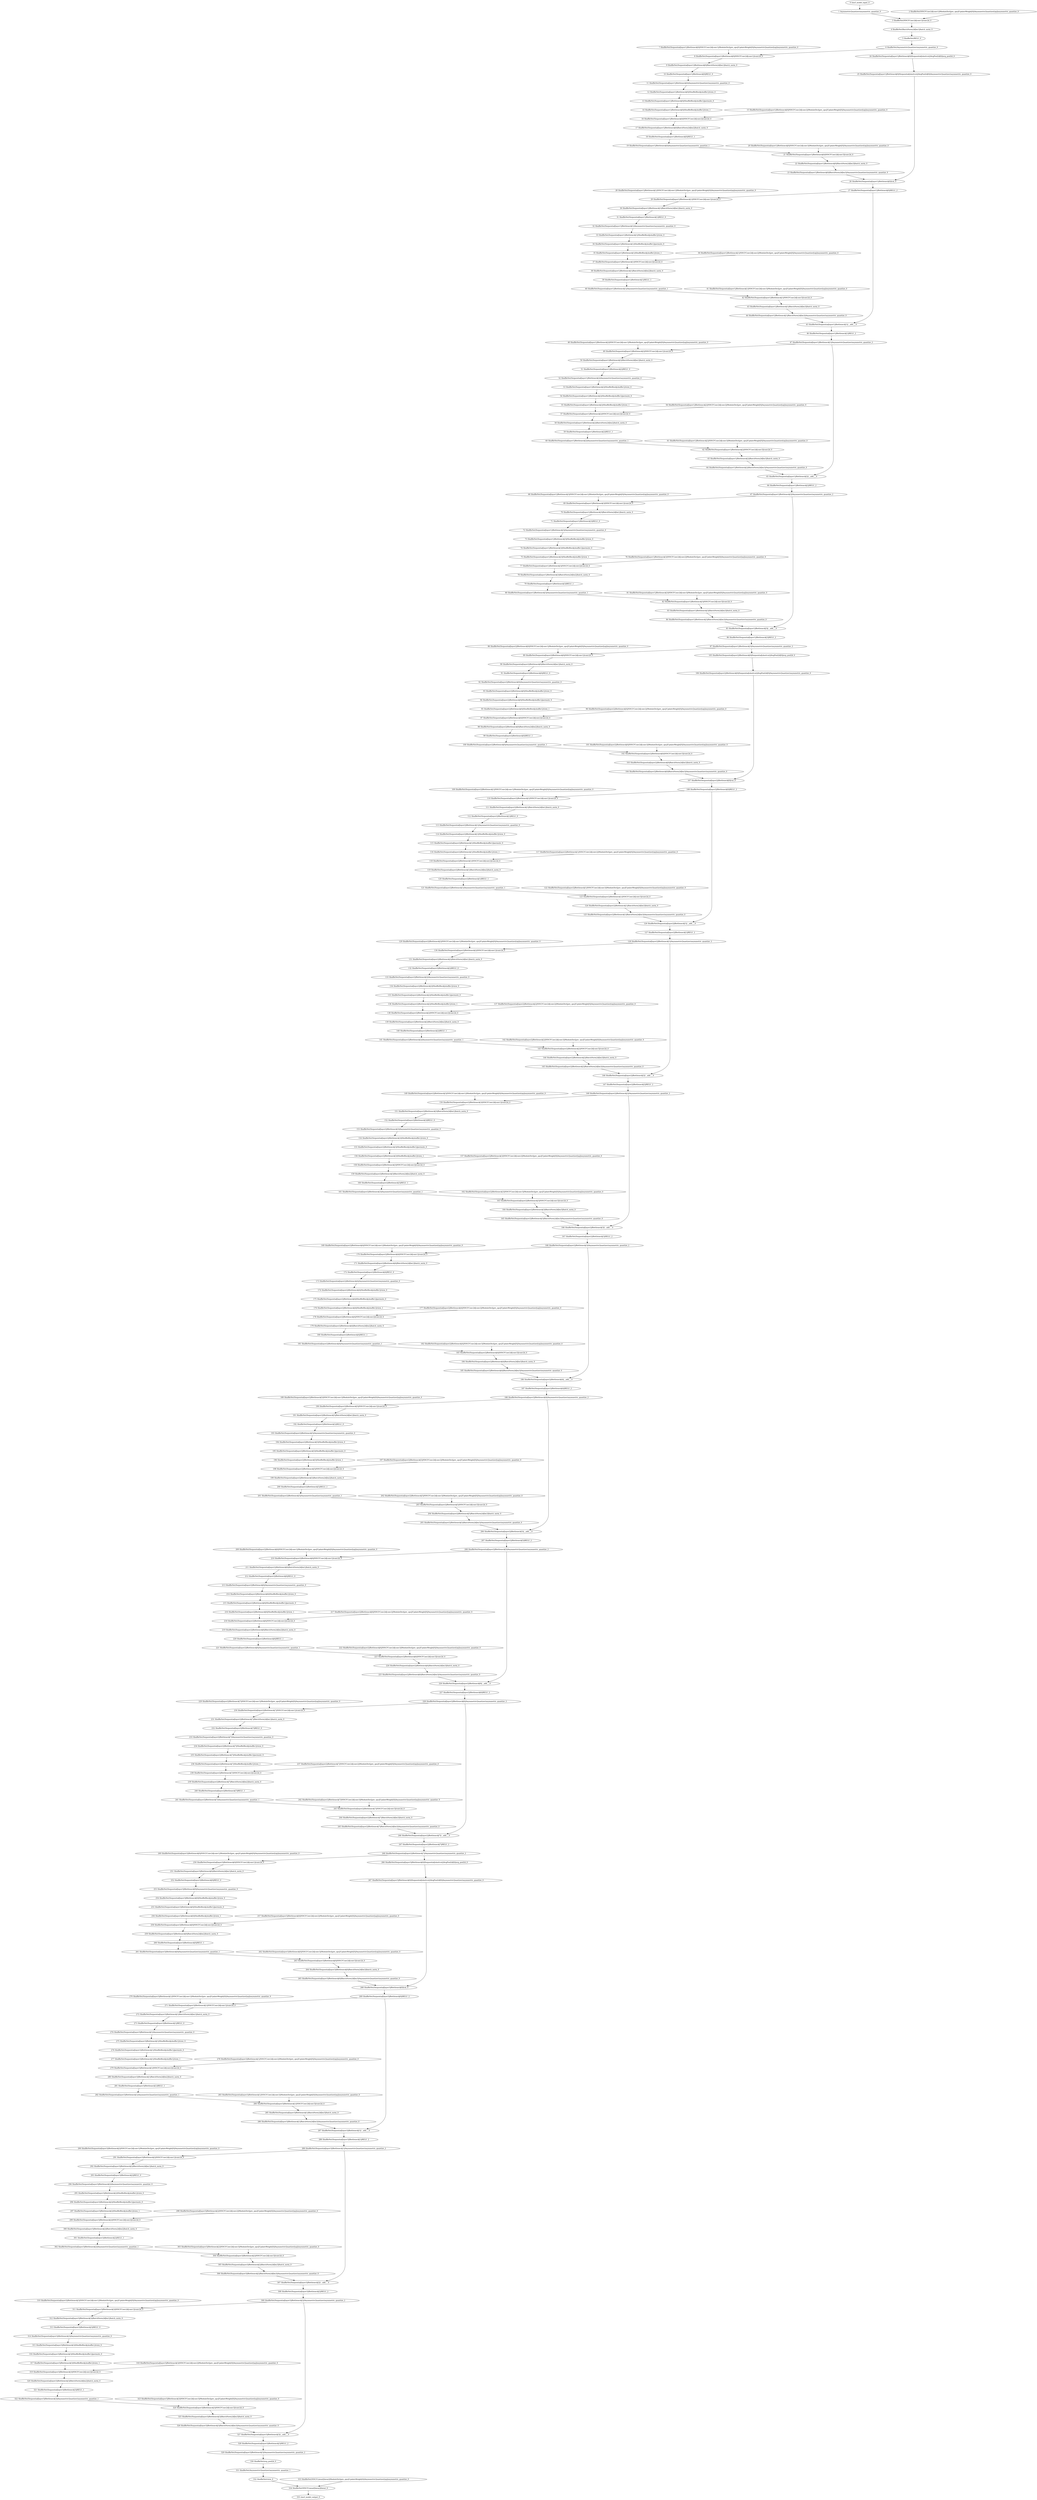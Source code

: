 strict digraph  {
"0 /nncf_model_input_0" [id=0, type=nncf_model_input];
"1 AsymmetricQuantizer/asymmetric_quantize_0" [id=1, type=asymmetric_quantize];
"2 ShuffleNet/NNCFConv2d[conv1]/ModuleDict[pre_ops]/UpdateWeight[0]/AsymmetricQuantizer[op]/asymmetric_quantize_0" [id=2, type=asymmetric_quantize];
"3 ShuffleNet/NNCFConv2d[conv1]/conv2d_0" [id=3, type=conv2d];
"4 ShuffleNet/BatchNorm2d[bn1]/batch_norm_0" [id=4, type=batch_norm];
"5 ShuffleNet/RELU_0" [id=5, type=RELU];
"6 ShuffleNet/AsymmetricQuantizer/asymmetric_quantize_0" [id=6, type=asymmetric_quantize];
"7 ShuffleNet/Sequential[layer1]/Bottleneck[0]/NNCFConv2d[conv1]/ModuleDict[pre_ops]/UpdateWeight[0]/AsymmetricQuantizer[op]/asymmetric_quantize_0" [id=7, type=asymmetric_quantize];
"8 ShuffleNet/Sequential[layer1]/Bottleneck[0]/NNCFConv2d[conv1]/conv2d_0" [id=8, type=conv2d];
"9 ShuffleNet/Sequential[layer1]/Bottleneck[0]/BatchNorm2d[bn1]/batch_norm_0" [id=9, type=batch_norm];
"10 ShuffleNet/Sequential[layer1]/Bottleneck[0]/RELU_0" [id=10, type=RELU];
"11 ShuffleNet/Sequential[layer1]/Bottleneck[0]/AsymmetricQuantizer/asymmetric_quantize_0" [id=11, type=asymmetric_quantize];
"12 ShuffleNet/Sequential[layer1]/Bottleneck[0]/ShuffleBlock[shuffle1]/view_0" [id=12, type=view];
"13 ShuffleNet/Sequential[layer1]/Bottleneck[0]/ShuffleBlock[shuffle1]/permute_0" [id=13, type=permute];
"14 ShuffleNet/Sequential[layer1]/Bottleneck[0]/ShuffleBlock[shuffle1]/view_1" [id=14, type=view];
"15 ShuffleNet/Sequential[layer1]/Bottleneck[0]/NNCFConv2d[conv2]/ModuleDict[pre_ops]/UpdateWeight[0]/AsymmetricQuantizer[op]/asymmetric_quantize_0" [id=15, type=asymmetric_quantize];
"16 ShuffleNet/Sequential[layer1]/Bottleneck[0]/NNCFConv2d[conv2]/conv2d_0" [id=16, type=conv2d];
"17 ShuffleNet/Sequential[layer1]/Bottleneck[0]/BatchNorm2d[bn2]/batch_norm_0" [id=17, type=batch_norm];
"18 ShuffleNet/Sequential[layer1]/Bottleneck[0]/RELU_1" [id=18, type=RELU];
"19 ShuffleNet/Sequential[layer1]/Bottleneck[0]/AsymmetricQuantizer/asymmetric_quantize_1" [id=19, type=asymmetric_quantize];
"20 ShuffleNet/Sequential[layer1]/Bottleneck[0]/NNCFConv2d[conv3]/ModuleDict[pre_ops]/UpdateWeight[0]/AsymmetricQuantizer[op]/asymmetric_quantize_0" [id=20, type=asymmetric_quantize];
"21 ShuffleNet/Sequential[layer1]/Bottleneck[0]/NNCFConv2d[conv3]/conv2d_0" [id=21, type=conv2d];
"22 ShuffleNet/Sequential[layer1]/Bottleneck[0]/BatchNorm2d[bn3]/batch_norm_0" [id=22, type=batch_norm];
"23 ShuffleNet/Sequential[layer1]/Bottleneck[0]/BatchNorm2d[bn3]/AsymmetricQuantizer/asymmetric_quantize_0" [id=23, type=asymmetric_quantize];
"24 ShuffleNet/Sequential[layer1]/Bottleneck[0]/Sequential[shortcut]/AvgPool2d[0]/avg_pool2d_0" [id=24, type=avg_pool2d];
"25 ShuffleNet/Sequential[layer1]/Bottleneck[0]/Sequential[shortcut]/AvgPool2d[0]/AsymmetricQuantizer/asymmetric_quantize_0" [id=25, type=asymmetric_quantize];
"26 ShuffleNet/Sequential[layer1]/Bottleneck[0]/cat_0" [id=26, type=cat];
"27 ShuffleNet/Sequential[layer1]/Bottleneck[0]/RELU_2" [id=27, type=RELU];
"28 ShuffleNet/Sequential[layer1]/Bottleneck[1]/NNCFConv2d[conv1]/ModuleDict[pre_ops]/UpdateWeight[0]/AsymmetricQuantizer[op]/asymmetric_quantize_0" [id=28, type=asymmetric_quantize];
"29 ShuffleNet/Sequential[layer1]/Bottleneck[1]/NNCFConv2d[conv1]/conv2d_0" [id=29, type=conv2d];
"30 ShuffleNet/Sequential[layer1]/Bottleneck[1]/BatchNorm2d[bn1]/batch_norm_0" [id=30, type=batch_norm];
"31 ShuffleNet/Sequential[layer1]/Bottleneck[1]/RELU_0" [id=31, type=RELU];
"32 ShuffleNet/Sequential[layer1]/Bottleneck[1]/AsymmetricQuantizer/asymmetric_quantize_0" [id=32, type=asymmetric_quantize];
"33 ShuffleNet/Sequential[layer1]/Bottleneck[1]/ShuffleBlock[shuffle1]/view_0" [id=33, type=view];
"34 ShuffleNet/Sequential[layer1]/Bottleneck[1]/ShuffleBlock[shuffle1]/permute_0" [id=34, type=permute];
"35 ShuffleNet/Sequential[layer1]/Bottleneck[1]/ShuffleBlock[shuffle1]/view_1" [id=35, type=view];
"36 ShuffleNet/Sequential[layer1]/Bottleneck[1]/NNCFConv2d[conv2]/ModuleDict[pre_ops]/UpdateWeight[0]/AsymmetricQuantizer[op]/asymmetric_quantize_0" [id=36, type=asymmetric_quantize];
"37 ShuffleNet/Sequential[layer1]/Bottleneck[1]/NNCFConv2d[conv2]/conv2d_0" [id=37, type=conv2d];
"38 ShuffleNet/Sequential[layer1]/Bottleneck[1]/BatchNorm2d[bn2]/batch_norm_0" [id=38, type=batch_norm];
"39 ShuffleNet/Sequential[layer1]/Bottleneck[1]/RELU_1" [id=39, type=RELU];
"40 ShuffleNet/Sequential[layer1]/Bottleneck[1]/AsymmetricQuantizer/asymmetric_quantize_1" [id=40, type=asymmetric_quantize];
"41 ShuffleNet/Sequential[layer1]/Bottleneck[1]/NNCFConv2d[conv3]/ModuleDict[pre_ops]/UpdateWeight[0]/AsymmetricQuantizer[op]/asymmetric_quantize_0" [id=41, type=asymmetric_quantize];
"42 ShuffleNet/Sequential[layer1]/Bottleneck[1]/NNCFConv2d[conv3]/conv2d_0" [id=42, type=conv2d];
"43 ShuffleNet/Sequential[layer1]/Bottleneck[1]/BatchNorm2d[bn3]/batch_norm_0" [id=43, type=batch_norm];
"44 ShuffleNet/Sequential[layer1]/Bottleneck[1]/BatchNorm2d[bn3]/AsymmetricQuantizer/asymmetric_quantize_0" [id=44, type=asymmetric_quantize];
"45 ShuffleNet/Sequential[layer1]/Bottleneck[1]/__add___0" [id=45, type=__add__];
"46 ShuffleNet/Sequential[layer1]/Bottleneck[1]/RELU_2" [id=46, type=RELU];
"47 ShuffleNet/Sequential[layer1]/Bottleneck[1]/AsymmetricQuantizer/asymmetric_quantize_2" [id=47, type=asymmetric_quantize];
"48 ShuffleNet/Sequential[layer1]/Bottleneck[2]/NNCFConv2d[conv1]/ModuleDict[pre_ops]/UpdateWeight[0]/AsymmetricQuantizer[op]/asymmetric_quantize_0" [id=48, type=asymmetric_quantize];
"49 ShuffleNet/Sequential[layer1]/Bottleneck[2]/NNCFConv2d[conv1]/conv2d_0" [id=49, type=conv2d];
"50 ShuffleNet/Sequential[layer1]/Bottleneck[2]/BatchNorm2d[bn1]/batch_norm_0" [id=50, type=batch_norm];
"51 ShuffleNet/Sequential[layer1]/Bottleneck[2]/RELU_0" [id=51, type=RELU];
"52 ShuffleNet/Sequential[layer1]/Bottleneck[2]/AsymmetricQuantizer/asymmetric_quantize_0" [id=52, type=asymmetric_quantize];
"53 ShuffleNet/Sequential[layer1]/Bottleneck[2]/ShuffleBlock[shuffle1]/view_0" [id=53, type=view];
"54 ShuffleNet/Sequential[layer1]/Bottleneck[2]/ShuffleBlock[shuffle1]/permute_0" [id=54, type=permute];
"55 ShuffleNet/Sequential[layer1]/Bottleneck[2]/ShuffleBlock[shuffle1]/view_1" [id=55, type=view];
"56 ShuffleNet/Sequential[layer1]/Bottleneck[2]/NNCFConv2d[conv2]/ModuleDict[pre_ops]/UpdateWeight[0]/AsymmetricQuantizer[op]/asymmetric_quantize_0" [id=56, type=asymmetric_quantize];
"57 ShuffleNet/Sequential[layer1]/Bottleneck[2]/NNCFConv2d[conv2]/conv2d_0" [id=57, type=conv2d];
"58 ShuffleNet/Sequential[layer1]/Bottleneck[2]/BatchNorm2d[bn2]/batch_norm_0" [id=58, type=batch_norm];
"59 ShuffleNet/Sequential[layer1]/Bottleneck[2]/RELU_1" [id=59, type=RELU];
"60 ShuffleNet/Sequential[layer1]/Bottleneck[2]/AsymmetricQuantizer/asymmetric_quantize_1" [id=60, type=asymmetric_quantize];
"61 ShuffleNet/Sequential[layer1]/Bottleneck[2]/NNCFConv2d[conv3]/ModuleDict[pre_ops]/UpdateWeight[0]/AsymmetricQuantizer[op]/asymmetric_quantize_0" [id=61, type=asymmetric_quantize];
"62 ShuffleNet/Sequential[layer1]/Bottleneck[2]/NNCFConv2d[conv3]/conv2d_0" [id=62, type=conv2d];
"63 ShuffleNet/Sequential[layer1]/Bottleneck[2]/BatchNorm2d[bn3]/batch_norm_0" [id=63, type=batch_norm];
"64 ShuffleNet/Sequential[layer1]/Bottleneck[2]/BatchNorm2d[bn3]/AsymmetricQuantizer/asymmetric_quantize_0" [id=64, type=asymmetric_quantize];
"65 ShuffleNet/Sequential[layer1]/Bottleneck[2]/__add___0" [id=65, type=__add__];
"66 ShuffleNet/Sequential[layer1]/Bottleneck[2]/RELU_2" [id=66, type=RELU];
"67 ShuffleNet/Sequential[layer1]/Bottleneck[2]/AsymmetricQuantizer/asymmetric_quantize_2" [id=67, type=asymmetric_quantize];
"68 ShuffleNet/Sequential[layer1]/Bottleneck[3]/NNCFConv2d[conv1]/ModuleDict[pre_ops]/UpdateWeight[0]/AsymmetricQuantizer[op]/asymmetric_quantize_0" [id=68, type=asymmetric_quantize];
"69 ShuffleNet/Sequential[layer1]/Bottleneck[3]/NNCFConv2d[conv1]/conv2d_0" [id=69, type=conv2d];
"70 ShuffleNet/Sequential[layer1]/Bottleneck[3]/BatchNorm2d[bn1]/batch_norm_0" [id=70, type=batch_norm];
"71 ShuffleNet/Sequential[layer1]/Bottleneck[3]/RELU_0" [id=71, type=RELU];
"72 ShuffleNet/Sequential[layer1]/Bottleneck[3]/AsymmetricQuantizer/asymmetric_quantize_0" [id=72, type=asymmetric_quantize];
"73 ShuffleNet/Sequential[layer1]/Bottleneck[3]/ShuffleBlock[shuffle1]/view_0" [id=73, type=view];
"74 ShuffleNet/Sequential[layer1]/Bottleneck[3]/ShuffleBlock[shuffle1]/permute_0" [id=74, type=permute];
"75 ShuffleNet/Sequential[layer1]/Bottleneck[3]/ShuffleBlock[shuffle1]/view_1" [id=75, type=view];
"76 ShuffleNet/Sequential[layer1]/Bottleneck[3]/NNCFConv2d[conv2]/ModuleDict[pre_ops]/UpdateWeight[0]/AsymmetricQuantizer[op]/asymmetric_quantize_0" [id=76, type=asymmetric_quantize];
"77 ShuffleNet/Sequential[layer1]/Bottleneck[3]/NNCFConv2d[conv2]/conv2d_0" [id=77, type=conv2d];
"78 ShuffleNet/Sequential[layer1]/Bottleneck[3]/BatchNorm2d[bn2]/batch_norm_0" [id=78, type=batch_norm];
"79 ShuffleNet/Sequential[layer1]/Bottleneck[3]/RELU_1" [id=79, type=RELU];
"80 ShuffleNet/Sequential[layer1]/Bottleneck[3]/AsymmetricQuantizer/asymmetric_quantize_1" [id=80, type=asymmetric_quantize];
"81 ShuffleNet/Sequential[layer1]/Bottleneck[3]/NNCFConv2d[conv3]/ModuleDict[pre_ops]/UpdateWeight[0]/AsymmetricQuantizer[op]/asymmetric_quantize_0" [id=81, type=asymmetric_quantize];
"82 ShuffleNet/Sequential[layer1]/Bottleneck[3]/NNCFConv2d[conv3]/conv2d_0" [id=82, type=conv2d];
"83 ShuffleNet/Sequential[layer1]/Bottleneck[3]/BatchNorm2d[bn3]/batch_norm_0" [id=83, type=batch_norm];
"84 ShuffleNet/Sequential[layer1]/Bottleneck[3]/BatchNorm2d[bn3]/AsymmetricQuantizer/asymmetric_quantize_0" [id=84, type=asymmetric_quantize];
"85 ShuffleNet/Sequential[layer1]/Bottleneck[3]/__add___0" [id=85, type=__add__];
"86 ShuffleNet/Sequential[layer1]/Bottleneck[3]/RELU_2" [id=86, type=RELU];
"87 ShuffleNet/Sequential[layer1]/Bottleneck[3]/AsymmetricQuantizer/asymmetric_quantize_2" [id=87, type=asymmetric_quantize];
"88 ShuffleNet/Sequential[layer2]/Bottleneck[0]/NNCFConv2d[conv1]/ModuleDict[pre_ops]/UpdateWeight[0]/AsymmetricQuantizer[op]/asymmetric_quantize_0" [id=88, type=asymmetric_quantize];
"89 ShuffleNet/Sequential[layer2]/Bottleneck[0]/NNCFConv2d[conv1]/conv2d_0" [id=89, type=conv2d];
"90 ShuffleNet/Sequential[layer2]/Bottleneck[0]/BatchNorm2d[bn1]/batch_norm_0" [id=90, type=batch_norm];
"91 ShuffleNet/Sequential[layer2]/Bottleneck[0]/RELU_0" [id=91, type=RELU];
"92 ShuffleNet/Sequential[layer2]/Bottleneck[0]/AsymmetricQuantizer/asymmetric_quantize_0" [id=92, type=asymmetric_quantize];
"93 ShuffleNet/Sequential[layer2]/Bottleneck[0]/ShuffleBlock[shuffle1]/view_0" [id=93, type=view];
"94 ShuffleNet/Sequential[layer2]/Bottleneck[0]/ShuffleBlock[shuffle1]/permute_0" [id=94, type=permute];
"95 ShuffleNet/Sequential[layer2]/Bottleneck[0]/ShuffleBlock[shuffle1]/view_1" [id=95, type=view];
"96 ShuffleNet/Sequential[layer2]/Bottleneck[0]/NNCFConv2d[conv2]/ModuleDict[pre_ops]/UpdateWeight[0]/AsymmetricQuantizer[op]/asymmetric_quantize_0" [id=96, type=asymmetric_quantize];
"97 ShuffleNet/Sequential[layer2]/Bottleneck[0]/NNCFConv2d[conv2]/conv2d_0" [id=97, type=conv2d];
"98 ShuffleNet/Sequential[layer2]/Bottleneck[0]/BatchNorm2d[bn2]/batch_norm_0" [id=98, type=batch_norm];
"99 ShuffleNet/Sequential[layer2]/Bottleneck[0]/RELU_1" [id=99, type=RELU];
"100 ShuffleNet/Sequential[layer2]/Bottleneck[0]/AsymmetricQuantizer/asymmetric_quantize_1" [id=100, type=asymmetric_quantize];
"101 ShuffleNet/Sequential[layer2]/Bottleneck[0]/NNCFConv2d[conv3]/ModuleDict[pre_ops]/UpdateWeight[0]/AsymmetricQuantizer[op]/asymmetric_quantize_0" [id=101, type=asymmetric_quantize];
"102 ShuffleNet/Sequential[layer2]/Bottleneck[0]/NNCFConv2d[conv3]/conv2d_0" [id=102, type=conv2d];
"103 ShuffleNet/Sequential[layer2]/Bottleneck[0]/BatchNorm2d[bn3]/batch_norm_0" [id=103, type=batch_norm];
"104 ShuffleNet/Sequential[layer2]/Bottleneck[0]/BatchNorm2d[bn3]/AsymmetricQuantizer/asymmetric_quantize_0" [id=104, type=asymmetric_quantize];
"105 ShuffleNet/Sequential[layer2]/Bottleneck[0]/Sequential[shortcut]/AvgPool2d[0]/avg_pool2d_0" [id=105, type=avg_pool2d];
"106 ShuffleNet/Sequential[layer2]/Bottleneck[0]/Sequential[shortcut]/AvgPool2d[0]/AsymmetricQuantizer/asymmetric_quantize_0" [id=106, type=asymmetric_quantize];
"107 ShuffleNet/Sequential[layer2]/Bottleneck[0]/cat_0" [id=107, type=cat];
"108 ShuffleNet/Sequential[layer2]/Bottleneck[0]/RELU_2" [id=108, type=RELU];
"109 ShuffleNet/Sequential[layer2]/Bottleneck[1]/NNCFConv2d[conv1]/ModuleDict[pre_ops]/UpdateWeight[0]/AsymmetricQuantizer[op]/asymmetric_quantize_0" [id=109, type=asymmetric_quantize];
"110 ShuffleNet/Sequential[layer2]/Bottleneck[1]/NNCFConv2d[conv1]/conv2d_0" [id=110, type=conv2d];
"111 ShuffleNet/Sequential[layer2]/Bottleneck[1]/BatchNorm2d[bn1]/batch_norm_0" [id=111, type=batch_norm];
"112 ShuffleNet/Sequential[layer2]/Bottleneck[1]/RELU_0" [id=112, type=RELU];
"113 ShuffleNet/Sequential[layer2]/Bottleneck[1]/AsymmetricQuantizer/asymmetric_quantize_0" [id=113, type=asymmetric_quantize];
"114 ShuffleNet/Sequential[layer2]/Bottleneck[1]/ShuffleBlock[shuffle1]/view_0" [id=114, type=view];
"115 ShuffleNet/Sequential[layer2]/Bottleneck[1]/ShuffleBlock[shuffle1]/permute_0" [id=115, type=permute];
"116 ShuffleNet/Sequential[layer2]/Bottleneck[1]/ShuffleBlock[shuffle1]/view_1" [id=116, type=view];
"117 ShuffleNet/Sequential[layer2]/Bottleneck[1]/NNCFConv2d[conv2]/ModuleDict[pre_ops]/UpdateWeight[0]/AsymmetricQuantizer[op]/asymmetric_quantize_0" [id=117, type=asymmetric_quantize];
"118 ShuffleNet/Sequential[layer2]/Bottleneck[1]/NNCFConv2d[conv2]/conv2d_0" [id=118, type=conv2d];
"119 ShuffleNet/Sequential[layer2]/Bottleneck[1]/BatchNorm2d[bn2]/batch_norm_0" [id=119, type=batch_norm];
"120 ShuffleNet/Sequential[layer2]/Bottleneck[1]/RELU_1" [id=120, type=RELU];
"121 ShuffleNet/Sequential[layer2]/Bottleneck[1]/AsymmetricQuantizer/asymmetric_quantize_1" [id=121, type=asymmetric_quantize];
"122 ShuffleNet/Sequential[layer2]/Bottleneck[1]/NNCFConv2d[conv3]/ModuleDict[pre_ops]/UpdateWeight[0]/AsymmetricQuantizer[op]/asymmetric_quantize_0" [id=122, type=asymmetric_quantize];
"123 ShuffleNet/Sequential[layer2]/Bottleneck[1]/NNCFConv2d[conv3]/conv2d_0" [id=123, type=conv2d];
"124 ShuffleNet/Sequential[layer2]/Bottleneck[1]/BatchNorm2d[bn3]/batch_norm_0" [id=124, type=batch_norm];
"125 ShuffleNet/Sequential[layer2]/Bottleneck[1]/BatchNorm2d[bn3]/AsymmetricQuantizer/asymmetric_quantize_0" [id=125, type=asymmetric_quantize];
"126 ShuffleNet/Sequential[layer2]/Bottleneck[1]/__add___0" [id=126, type=__add__];
"127 ShuffleNet/Sequential[layer2]/Bottleneck[1]/RELU_2" [id=127, type=RELU];
"128 ShuffleNet/Sequential[layer2]/Bottleneck[1]/AsymmetricQuantizer/asymmetric_quantize_2" [id=128, type=asymmetric_quantize];
"129 ShuffleNet/Sequential[layer2]/Bottleneck[2]/NNCFConv2d[conv1]/ModuleDict[pre_ops]/UpdateWeight[0]/AsymmetricQuantizer[op]/asymmetric_quantize_0" [id=129, type=asymmetric_quantize];
"130 ShuffleNet/Sequential[layer2]/Bottleneck[2]/NNCFConv2d[conv1]/conv2d_0" [id=130, type=conv2d];
"131 ShuffleNet/Sequential[layer2]/Bottleneck[2]/BatchNorm2d[bn1]/batch_norm_0" [id=131, type=batch_norm];
"132 ShuffleNet/Sequential[layer2]/Bottleneck[2]/RELU_0" [id=132, type=RELU];
"133 ShuffleNet/Sequential[layer2]/Bottleneck[2]/AsymmetricQuantizer/asymmetric_quantize_0" [id=133, type=asymmetric_quantize];
"134 ShuffleNet/Sequential[layer2]/Bottleneck[2]/ShuffleBlock[shuffle1]/view_0" [id=134, type=view];
"135 ShuffleNet/Sequential[layer2]/Bottleneck[2]/ShuffleBlock[shuffle1]/permute_0" [id=135, type=permute];
"136 ShuffleNet/Sequential[layer2]/Bottleneck[2]/ShuffleBlock[shuffle1]/view_1" [id=136, type=view];
"137 ShuffleNet/Sequential[layer2]/Bottleneck[2]/NNCFConv2d[conv2]/ModuleDict[pre_ops]/UpdateWeight[0]/AsymmetricQuantizer[op]/asymmetric_quantize_0" [id=137, type=asymmetric_quantize];
"138 ShuffleNet/Sequential[layer2]/Bottleneck[2]/NNCFConv2d[conv2]/conv2d_0" [id=138, type=conv2d];
"139 ShuffleNet/Sequential[layer2]/Bottleneck[2]/BatchNorm2d[bn2]/batch_norm_0" [id=139, type=batch_norm];
"140 ShuffleNet/Sequential[layer2]/Bottleneck[2]/RELU_1" [id=140, type=RELU];
"141 ShuffleNet/Sequential[layer2]/Bottleneck[2]/AsymmetricQuantizer/asymmetric_quantize_1" [id=141, type=asymmetric_quantize];
"142 ShuffleNet/Sequential[layer2]/Bottleneck[2]/NNCFConv2d[conv3]/ModuleDict[pre_ops]/UpdateWeight[0]/AsymmetricQuantizer[op]/asymmetric_quantize_0" [id=142, type=asymmetric_quantize];
"143 ShuffleNet/Sequential[layer2]/Bottleneck[2]/NNCFConv2d[conv3]/conv2d_0" [id=143, type=conv2d];
"144 ShuffleNet/Sequential[layer2]/Bottleneck[2]/BatchNorm2d[bn3]/batch_norm_0" [id=144, type=batch_norm];
"145 ShuffleNet/Sequential[layer2]/Bottleneck[2]/BatchNorm2d[bn3]/AsymmetricQuantizer/asymmetric_quantize_0" [id=145, type=asymmetric_quantize];
"146 ShuffleNet/Sequential[layer2]/Bottleneck[2]/__add___0" [id=146, type=__add__];
"147 ShuffleNet/Sequential[layer2]/Bottleneck[2]/RELU_2" [id=147, type=RELU];
"148 ShuffleNet/Sequential[layer2]/Bottleneck[2]/AsymmetricQuantizer/asymmetric_quantize_2" [id=148, type=asymmetric_quantize];
"149 ShuffleNet/Sequential[layer2]/Bottleneck[3]/NNCFConv2d[conv1]/ModuleDict[pre_ops]/UpdateWeight[0]/AsymmetricQuantizer[op]/asymmetric_quantize_0" [id=149, type=asymmetric_quantize];
"150 ShuffleNet/Sequential[layer2]/Bottleneck[3]/NNCFConv2d[conv1]/conv2d_0" [id=150, type=conv2d];
"151 ShuffleNet/Sequential[layer2]/Bottleneck[3]/BatchNorm2d[bn1]/batch_norm_0" [id=151, type=batch_norm];
"152 ShuffleNet/Sequential[layer2]/Bottleneck[3]/RELU_0" [id=152, type=RELU];
"153 ShuffleNet/Sequential[layer2]/Bottleneck[3]/AsymmetricQuantizer/asymmetric_quantize_0" [id=153, type=asymmetric_quantize];
"154 ShuffleNet/Sequential[layer2]/Bottleneck[3]/ShuffleBlock[shuffle1]/view_0" [id=154, type=view];
"155 ShuffleNet/Sequential[layer2]/Bottleneck[3]/ShuffleBlock[shuffle1]/permute_0" [id=155, type=permute];
"156 ShuffleNet/Sequential[layer2]/Bottleneck[3]/ShuffleBlock[shuffle1]/view_1" [id=156, type=view];
"157 ShuffleNet/Sequential[layer2]/Bottleneck[3]/NNCFConv2d[conv2]/ModuleDict[pre_ops]/UpdateWeight[0]/AsymmetricQuantizer[op]/asymmetric_quantize_0" [id=157, type=asymmetric_quantize];
"158 ShuffleNet/Sequential[layer2]/Bottleneck[3]/NNCFConv2d[conv2]/conv2d_0" [id=158, type=conv2d];
"159 ShuffleNet/Sequential[layer2]/Bottleneck[3]/BatchNorm2d[bn2]/batch_norm_0" [id=159, type=batch_norm];
"160 ShuffleNet/Sequential[layer2]/Bottleneck[3]/RELU_1" [id=160, type=RELU];
"161 ShuffleNet/Sequential[layer2]/Bottleneck[3]/AsymmetricQuantizer/asymmetric_quantize_1" [id=161, type=asymmetric_quantize];
"162 ShuffleNet/Sequential[layer2]/Bottleneck[3]/NNCFConv2d[conv3]/ModuleDict[pre_ops]/UpdateWeight[0]/AsymmetricQuantizer[op]/asymmetric_quantize_0" [id=162, type=asymmetric_quantize];
"163 ShuffleNet/Sequential[layer2]/Bottleneck[3]/NNCFConv2d[conv3]/conv2d_0" [id=163, type=conv2d];
"164 ShuffleNet/Sequential[layer2]/Bottleneck[3]/BatchNorm2d[bn3]/batch_norm_0" [id=164, type=batch_norm];
"165 ShuffleNet/Sequential[layer2]/Bottleneck[3]/BatchNorm2d[bn3]/AsymmetricQuantizer/asymmetric_quantize_0" [id=165, type=asymmetric_quantize];
"166 ShuffleNet/Sequential[layer2]/Bottleneck[3]/__add___0" [id=166, type=__add__];
"167 ShuffleNet/Sequential[layer2]/Bottleneck[3]/RELU_2" [id=167, type=RELU];
"168 ShuffleNet/Sequential[layer2]/Bottleneck[3]/AsymmetricQuantizer/asymmetric_quantize_2" [id=168, type=asymmetric_quantize];
"169 ShuffleNet/Sequential[layer2]/Bottleneck[4]/NNCFConv2d[conv1]/ModuleDict[pre_ops]/UpdateWeight[0]/AsymmetricQuantizer[op]/asymmetric_quantize_0" [id=169, type=asymmetric_quantize];
"170 ShuffleNet/Sequential[layer2]/Bottleneck[4]/NNCFConv2d[conv1]/conv2d_0" [id=170, type=conv2d];
"171 ShuffleNet/Sequential[layer2]/Bottleneck[4]/BatchNorm2d[bn1]/batch_norm_0" [id=171, type=batch_norm];
"172 ShuffleNet/Sequential[layer2]/Bottleneck[4]/RELU_0" [id=172, type=RELU];
"173 ShuffleNet/Sequential[layer2]/Bottleneck[4]/AsymmetricQuantizer/asymmetric_quantize_0" [id=173, type=asymmetric_quantize];
"174 ShuffleNet/Sequential[layer2]/Bottleneck[4]/ShuffleBlock[shuffle1]/view_0" [id=174, type=view];
"175 ShuffleNet/Sequential[layer2]/Bottleneck[4]/ShuffleBlock[shuffle1]/permute_0" [id=175, type=permute];
"176 ShuffleNet/Sequential[layer2]/Bottleneck[4]/ShuffleBlock[shuffle1]/view_1" [id=176, type=view];
"177 ShuffleNet/Sequential[layer2]/Bottleneck[4]/NNCFConv2d[conv2]/ModuleDict[pre_ops]/UpdateWeight[0]/AsymmetricQuantizer[op]/asymmetric_quantize_0" [id=177, type=asymmetric_quantize];
"178 ShuffleNet/Sequential[layer2]/Bottleneck[4]/NNCFConv2d[conv2]/conv2d_0" [id=178, type=conv2d];
"179 ShuffleNet/Sequential[layer2]/Bottleneck[4]/BatchNorm2d[bn2]/batch_norm_0" [id=179, type=batch_norm];
"180 ShuffleNet/Sequential[layer2]/Bottleneck[4]/RELU_1" [id=180, type=RELU];
"181 ShuffleNet/Sequential[layer2]/Bottleneck[4]/AsymmetricQuantizer/asymmetric_quantize_1" [id=181, type=asymmetric_quantize];
"182 ShuffleNet/Sequential[layer2]/Bottleneck[4]/NNCFConv2d[conv3]/ModuleDict[pre_ops]/UpdateWeight[0]/AsymmetricQuantizer[op]/asymmetric_quantize_0" [id=182, type=asymmetric_quantize];
"183 ShuffleNet/Sequential[layer2]/Bottleneck[4]/NNCFConv2d[conv3]/conv2d_0" [id=183, type=conv2d];
"184 ShuffleNet/Sequential[layer2]/Bottleneck[4]/BatchNorm2d[bn3]/batch_norm_0" [id=184, type=batch_norm];
"185 ShuffleNet/Sequential[layer2]/Bottleneck[4]/BatchNorm2d[bn3]/AsymmetricQuantizer/asymmetric_quantize_0" [id=185, type=asymmetric_quantize];
"186 ShuffleNet/Sequential[layer2]/Bottleneck[4]/__add___0" [id=186, type=__add__];
"187 ShuffleNet/Sequential[layer2]/Bottleneck[4]/RELU_2" [id=187, type=RELU];
"188 ShuffleNet/Sequential[layer2]/Bottleneck[4]/AsymmetricQuantizer/asymmetric_quantize_2" [id=188, type=asymmetric_quantize];
"189 ShuffleNet/Sequential[layer2]/Bottleneck[5]/NNCFConv2d[conv1]/ModuleDict[pre_ops]/UpdateWeight[0]/AsymmetricQuantizer[op]/asymmetric_quantize_0" [id=189, type=asymmetric_quantize];
"190 ShuffleNet/Sequential[layer2]/Bottleneck[5]/NNCFConv2d[conv1]/conv2d_0" [id=190, type=conv2d];
"191 ShuffleNet/Sequential[layer2]/Bottleneck[5]/BatchNorm2d[bn1]/batch_norm_0" [id=191, type=batch_norm];
"192 ShuffleNet/Sequential[layer2]/Bottleneck[5]/RELU_0" [id=192, type=RELU];
"193 ShuffleNet/Sequential[layer2]/Bottleneck[5]/AsymmetricQuantizer/asymmetric_quantize_0" [id=193, type=asymmetric_quantize];
"194 ShuffleNet/Sequential[layer2]/Bottleneck[5]/ShuffleBlock[shuffle1]/view_0" [id=194, type=view];
"195 ShuffleNet/Sequential[layer2]/Bottleneck[5]/ShuffleBlock[shuffle1]/permute_0" [id=195, type=permute];
"196 ShuffleNet/Sequential[layer2]/Bottleneck[5]/ShuffleBlock[shuffle1]/view_1" [id=196, type=view];
"197 ShuffleNet/Sequential[layer2]/Bottleneck[5]/NNCFConv2d[conv2]/ModuleDict[pre_ops]/UpdateWeight[0]/AsymmetricQuantizer[op]/asymmetric_quantize_0" [id=197, type=asymmetric_quantize];
"198 ShuffleNet/Sequential[layer2]/Bottleneck[5]/NNCFConv2d[conv2]/conv2d_0" [id=198, type=conv2d];
"199 ShuffleNet/Sequential[layer2]/Bottleneck[5]/BatchNorm2d[bn2]/batch_norm_0" [id=199, type=batch_norm];
"200 ShuffleNet/Sequential[layer2]/Bottleneck[5]/RELU_1" [id=200, type=RELU];
"201 ShuffleNet/Sequential[layer2]/Bottleneck[5]/AsymmetricQuantizer/asymmetric_quantize_1" [id=201, type=asymmetric_quantize];
"202 ShuffleNet/Sequential[layer2]/Bottleneck[5]/NNCFConv2d[conv3]/ModuleDict[pre_ops]/UpdateWeight[0]/AsymmetricQuantizer[op]/asymmetric_quantize_0" [id=202, type=asymmetric_quantize];
"203 ShuffleNet/Sequential[layer2]/Bottleneck[5]/NNCFConv2d[conv3]/conv2d_0" [id=203, type=conv2d];
"204 ShuffleNet/Sequential[layer2]/Bottleneck[5]/BatchNorm2d[bn3]/batch_norm_0" [id=204, type=batch_norm];
"205 ShuffleNet/Sequential[layer2]/Bottleneck[5]/BatchNorm2d[bn3]/AsymmetricQuantizer/asymmetric_quantize_0" [id=205, type=asymmetric_quantize];
"206 ShuffleNet/Sequential[layer2]/Bottleneck[5]/__add___0" [id=206, type=__add__];
"207 ShuffleNet/Sequential[layer2]/Bottleneck[5]/RELU_2" [id=207, type=RELU];
"208 ShuffleNet/Sequential[layer2]/Bottleneck[5]/AsymmetricQuantizer/asymmetric_quantize_2" [id=208, type=asymmetric_quantize];
"209 ShuffleNet/Sequential[layer2]/Bottleneck[6]/NNCFConv2d[conv1]/ModuleDict[pre_ops]/UpdateWeight[0]/AsymmetricQuantizer[op]/asymmetric_quantize_0" [id=209, type=asymmetric_quantize];
"210 ShuffleNet/Sequential[layer2]/Bottleneck[6]/NNCFConv2d[conv1]/conv2d_0" [id=210, type=conv2d];
"211 ShuffleNet/Sequential[layer2]/Bottleneck[6]/BatchNorm2d[bn1]/batch_norm_0" [id=211, type=batch_norm];
"212 ShuffleNet/Sequential[layer2]/Bottleneck[6]/RELU_0" [id=212, type=RELU];
"213 ShuffleNet/Sequential[layer2]/Bottleneck[6]/AsymmetricQuantizer/asymmetric_quantize_0" [id=213, type=asymmetric_quantize];
"214 ShuffleNet/Sequential[layer2]/Bottleneck[6]/ShuffleBlock[shuffle1]/view_0" [id=214, type=view];
"215 ShuffleNet/Sequential[layer2]/Bottleneck[6]/ShuffleBlock[shuffle1]/permute_0" [id=215, type=permute];
"216 ShuffleNet/Sequential[layer2]/Bottleneck[6]/ShuffleBlock[shuffle1]/view_1" [id=216, type=view];
"217 ShuffleNet/Sequential[layer2]/Bottleneck[6]/NNCFConv2d[conv2]/ModuleDict[pre_ops]/UpdateWeight[0]/AsymmetricQuantizer[op]/asymmetric_quantize_0" [id=217, type=asymmetric_quantize];
"218 ShuffleNet/Sequential[layer2]/Bottleneck[6]/NNCFConv2d[conv2]/conv2d_0" [id=218, type=conv2d];
"219 ShuffleNet/Sequential[layer2]/Bottleneck[6]/BatchNorm2d[bn2]/batch_norm_0" [id=219, type=batch_norm];
"220 ShuffleNet/Sequential[layer2]/Bottleneck[6]/RELU_1" [id=220, type=RELU];
"221 ShuffleNet/Sequential[layer2]/Bottleneck[6]/AsymmetricQuantizer/asymmetric_quantize_1" [id=221, type=asymmetric_quantize];
"222 ShuffleNet/Sequential[layer2]/Bottleneck[6]/NNCFConv2d[conv3]/ModuleDict[pre_ops]/UpdateWeight[0]/AsymmetricQuantizer[op]/asymmetric_quantize_0" [id=222, type=asymmetric_quantize];
"223 ShuffleNet/Sequential[layer2]/Bottleneck[6]/NNCFConv2d[conv3]/conv2d_0" [id=223, type=conv2d];
"224 ShuffleNet/Sequential[layer2]/Bottleneck[6]/BatchNorm2d[bn3]/batch_norm_0" [id=224, type=batch_norm];
"225 ShuffleNet/Sequential[layer2]/Bottleneck[6]/BatchNorm2d[bn3]/AsymmetricQuantizer/asymmetric_quantize_0" [id=225, type=asymmetric_quantize];
"226 ShuffleNet/Sequential[layer2]/Bottleneck[6]/__add___0" [id=226, type=__add__];
"227 ShuffleNet/Sequential[layer2]/Bottleneck[6]/RELU_2" [id=227, type=RELU];
"228 ShuffleNet/Sequential[layer2]/Bottleneck[6]/AsymmetricQuantizer/asymmetric_quantize_2" [id=228, type=asymmetric_quantize];
"229 ShuffleNet/Sequential[layer2]/Bottleneck[7]/NNCFConv2d[conv1]/ModuleDict[pre_ops]/UpdateWeight[0]/AsymmetricQuantizer[op]/asymmetric_quantize_0" [id=229, type=asymmetric_quantize];
"230 ShuffleNet/Sequential[layer2]/Bottleneck[7]/NNCFConv2d[conv1]/conv2d_0" [id=230, type=conv2d];
"231 ShuffleNet/Sequential[layer2]/Bottleneck[7]/BatchNorm2d[bn1]/batch_norm_0" [id=231, type=batch_norm];
"232 ShuffleNet/Sequential[layer2]/Bottleneck[7]/RELU_0" [id=232, type=RELU];
"233 ShuffleNet/Sequential[layer2]/Bottleneck[7]/AsymmetricQuantizer/asymmetric_quantize_0" [id=233, type=asymmetric_quantize];
"234 ShuffleNet/Sequential[layer2]/Bottleneck[7]/ShuffleBlock[shuffle1]/view_0" [id=234, type=view];
"235 ShuffleNet/Sequential[layer2]/Bottleneck[7]/ShuffleBlock[shuffle1]/permute_0" [id=235, type=permute];
"236 ShuffleNet/Sequential[layer2]/Bottleneck[7]/ShuffleBlock[shuffle1]/view_1" [id=236, type=view];
"237 ShuffleNet/Sequential[layer2]/Bottleneck[7]/NNCFConv2d[conv2]/ModuleDict[pre_ops]/UpdateWeight[0]/AsymmetricQuantizer[op]/asymmetric_quantize_0" [id=237, type=asymmetric_quantize];
"238 ShuffleNet/Sequential[layer2]/Bottleneck[7]/NNCFConv2d[conv2]/conv2d_0" [id=238, type=conv2d];
"239 ShuffleNet/Sequential[layer2]/Bottleneck[7]/BatchNorm2d[bn2]/batch_norm_0" [id=239, type=batch_norm];
"240 ShuffleNet/Sequential[layer2]/Bottleneck[7]/RELU_1" [id=240, type=RELU];
"241 ShuffleNet/Sequential[layer2]/Bottleneck[7]/AsymmetricQuantizer/asymmetric_quantize_1" [id=241, type=asymmetric_quantize];
"242 ShuffleNet/Sequential[layer2]/Bottleneck[7]/NNCFConv2d[conv3]/ModuleDict[pre_ops]/UpdateWeight[0]/AsymmetricQuantizer[op]/asymmetric_quantize_0" [id=242, type=asymmetric_quantize];
"243 ShuffleNet/Sequential[layer2]/Bottleneck[7]/NNCFConv2d[conv3]/conv2d_0" [id=243, type=conv2d];
"244 ShuffleNet/Sequential[layer2]/Bottleneck[7]/BatchNorm2d[bn3]/batch_norm_0" [id=244, type=batch_norm];
"245 ShuffleNet/Sequential[layer2]/Bottleneck[7]/BatchNorm2d[bn3]/AsymmetricQuantizer/asymmetric_quantize_0" [id=245, type=asymmetric_quantize];
"246 ShuffleNet/Sequential[layer2]/Bottleneck[7]/__add___0" [id=246, type=__add__];
"247 ShuffleNet/Sequential[layer2]/Bottleneck[7]/RELU_2" [id=247, type=RELU];
"248 ShuffleNet/Sequential[layer2]/Bottleneck[7]/AsymmetricQuantizer/asymmetric_quantize_2" [id=248, type=asymmetric_quantize];
"249 ShuffleNet/Sequential[layer3]/Bottleneck[0]/NNCFConv2d[conv1]/ModuleDict[pre_ops]/UpdateWeight[0]/AsymmetricQuantizer[op]/asymmetric_quantize_0" [id=249, type=asymmetric_quantize];
"250 ShuffleNet/Sequential[layer3]/Bottleneck[0]/NNCFConv2d[conv1]/conv2d_0" [id=250, type=conv2d];
"251 ShuffleNet/Sequential[layer3]/Bottleneck[0]/BatchNorm2d[bn1]/batch_norm_0" [id=251, type=batch_norm];
"252 ShuffleNet/Sequential[layer3]/Bottleneck[0]/RELU_0" [id=252, type=RELU];
"253 ShuffleNet/Sequential[layer3]/Bottleneck[0]/AsymmetricQuantizer/asymmetric_quantize_0" [id=253, type=asymmetric_quantize];
"254 ShuffleNet/Sequential[layer3]/Bottleneck[0]/ShuffleBlock[shuffle1]/view_0" [id=254, type=view];
"255 ShuffleNet/Sequential[layer3]/Bottleneck[0]/ShuffleBlock[shuffle1]/permute_0" [id=255, type=permute];
"256 ShuffleNet/Sequential[layer3]/Bottleneck[0]/ShuffleBlock[shuffle1]/view_1" [id=256, type=view];
"257 ShuffleNet/Sequential[layer3]/Bottleneck[0]/NNCFConv2d[conv2]/ModuleDict[pre_ops]/UpdateWeight[0]/AsymmetricQuantizer[op]/asymmetric_quantize_0" [id=257, type=asymmetric_quantize];
"258 ShuffleNet/Sequential[layer3]/Bottleneck[0]/NNCFConv2d[conv2]/conv2d_0" [id=258, type=conv2d];
"259 ShuffleNet/Sequential[layer3]/Bottleneck[0]/BatchNorm2d[bn2]/batch_norm_0" [id=259, type=batch_norm];
"260 ShuffleNet/Sequential[layer3]/Bottleneck[0]/RELU_1" [id=260, type=RELU];
"261 ShuffleNet/Sequential[layer3]/Bottleneck[0]/AsymmetricQuantizer/asymmetric_quantize_1" [id=261, type=asymmetric_quantize];
"262 ShuffleNet/Sequential[layer3]/Bottleneck[0]/NNCFConv2d[conv3]/ModuleDict[pre_ops]/UpdateWeight[0]/AsymmetricQuantizer[op]/asymmetric_quantize_0" [id=262, type=asymmetric_quantize];
"263 ShuffleNet/Sequential[layer3]/Bottleneck[0]/NNCFConv2d[conv3]/conv2d_0" [id=263, type=conv2d];
"264 ShuffleNet/Sequential[layer3]/Bottleneck[0]/BatchNorm2d[bn3]/batch_norm_0" [id=264, type=batch_norm];
"265 ShuffleNet/Sequential[layer3]/Bottleneck[0]/BatchNorm2d[bn3]/AsymmetricQuantizer/asymmetric_quantize_0" [id=265, type=asymmetric_quantize];
"266 ShuffleNet/Sequential[layer3]/Bottleneck[0]/Sequential[shortcut]/AvgPool2d[0]/avg_pool2d_0" [id=266, type=avg_pool2d];
"267 ShuffleNet/Sequential[layer3]/Bottleneck[0]/Sequential[shortcut]/AvgPool2d[0]/AsymmetricQuantizer/asymmetric_quantize_0" [id=267, type=asymmetric_quantize];
"268 ShuffleNet/Sequential[layer3]/Bottleneck[0]/cat_0" [id=268, type=cat];
"269 ShuffleNet/Sequential[layer3]/Bottleneck[0]/RELU_2" [id=269, type=RELU];
"270 ShuffleNet/Sequential[layer3]/Bottleneck[1]/NNCFConv2d[conv1]/ModuleDict[pre_ops]/UpdateWeight[0]/AsymmetricQuantizer[op]/asymmetric_quantize_0" [id=270, type=asymmetric_quantize];
"271 ShuffleNet/Sequential[layer3]/Bottleneck[1]/NNCFConv2d[conv1]/conv2d_0" [id=271, type=conv2d];
"272 ShuffleNet/Sequential[layer3]/Bottleneck[1]/BatchNorm2d[bn1]/batch_norm_0" [id=272, type=batch_norm];
"273 ShuffleNet/Sequential[layer3]/Bottleneck[1]/RELU_0" [id=273, type=RELU];
"274 ShuffleNet/Sequential[layer3]/Bottleneck[1]/AsymmetricQuantizer/asymmetric_quantize_0" [id=274, type=asymmetric_quantize];
"275 ShuffleNet/Sequential[layer3]/Bottleneck[1]/ShuffleBlock[shuffle1]/view_0" [id=275, type=view];
"276 ShuffleNet/Sequential[layer3]/Bottleneck[1]/ShuffleBlock[shuffle1]/permute_0" [id=276, type=permute];
"277 ShuffleNet/Sequential[layer3]/Bottleneck[1]/ShuffleBlock[shuffle1]/view_1" [id=277, type=view];
"278 ShuffleNet/Sequential[layer3]/Bottleneck[1]/NNCFConv2d[conv2]/ModuleDict[pre_ops]/UpdateWeight[0]/AsymmetricQuantizer[op]/asymmetric_quantize_0" [id=278, type=asymmetric_quantize];
"279 ShuffleNet/Sequential[layer3]/Bottleneck[1]/NNCFConv2d[conv2]/conv2d_0" [id=279, type=conv2d];
"280 ShuffleNet/Sequential[layer3]/Bottleneck[1]/BatchNorm2d[bn2]/batch_norm_0" [id=280, type=batch_norm];
"281 ShuffleNet/Sequential[layer3]/Bottleneck[1]/RELU_1" [id=281, type=RELU];
"282 ShuffleNet/Sequential[layer3]/Bottleneck[1]/AsymmetricQuantizer/asymmetric_quantize_1" [id=282, type=asymmetric_quantize];
"283 ShuffleNet/Sequential[layer3]/Bottleneck[1]/NNCFConv2d[conv3]/ModuleDict[pre_ops]/UpdateWeight[0]/AsymmetricQuantizer[op]/asymmetric_quantize_0" [id=283, type=asymmetric_quantize];
"284 ShuffleNet/Sequential[layer3]/Bottleneck[1]/NNCFConv2d[conv3]/conv2d_0" [id=284, type=conv2d];
"285 ShuffleNet/Sequential[layer3]/Bottleneck[1]/BatchNorm2d[bn3]/batch_norm_0" [id=285, type=batch_norm];
"286 ShuffleNet/Sequential[layer3]/Bottleneck[1]/BatchNorm2d[bn3]/AsymmetricQuantizer/asymmetric_quantize_0" [id=286, type=asymmetric_quantize];
"287 ShuffleNet/Sequential[layer3]/Bottleneck[1]/__add___0" [id=287, type=__add__];
"288 ShuffleNet/Sequential[layer3]/Bottleneck[1]/RELU_2" [id=288, type=RELU];
"289 ShuffleNet/Sequential[layer3]/Bottleneck[1]/AsymmetricQuantizer/asymmetric_quantize_2" [id=289, type=asymmetric_quantize];
"290 ShuffleNet/Sequential[layer3]/Bottleneck[2]/NNCFConv2d[conv1]/ModuleDict[pre_ops]/UpdateWeight[0]/AsymmetricQuantizer[op]/asymmetric_quantize_0" [id=290, type=asymmetric_quantize];
"291 ShuffleNet/Sequential[layer3]/Bottleneck[2]/NNCFConv2d[conv1]/conv2d_0" [id=291, type=conv2d];
"292 ShuffleNet/Sequential[layer3]/Bottleneck[2]/BatchNorm2d[bn1]/batch_norm_0" [id=292, type=batch_norm];
"293 ShuffleNet/Sequential[layer3]/Bottleneck[2]/RELU_0" [id=293, type=RELU];
"294 ShuffleNet/Sequential[layer3]/Bottleneck[2]/AsymmetricQuantizer/asymmetric_quantize_0" [id=294, type=asymmetric_quantize];
"295 ShuffleNet/Sequential[layer3]/Bottleneck[2]/ShuffleBlock[shuffle1]/view_0" [id=295, type=view];
"296 ShuffleNet/Sequential[layer3]/Bottleneck[2]/ShuffleBlock[shuffle1]/permute_0" [id=296, type=permute];
"297 ShuffleNet/Sequential[layer3]/Bottleneck[2]/ShuffleBlock[shuffle1]/view_1" [id=297, type=view];
"298 ShuffleNet/Sequential[layer3]/Bottleneck[2]/NNCFConv2d[conv2]/ModuleDict[pre_ops]/UpdateWeight[0]/AsymmetricQuantizer[op]/asymmetric_quantize_0" [id=298, type=asymmetric_quantize];
"299 ShuffleNet/Sequential[layer3]/Bottleneck[2]/NNCFConv2d[conv2]/conv2d_0" [id=299, type=conv2d];
"300 ShuffleNet/Sequential[layer3]/Bottleneck[2]/BatchNorm2d[bn2]/batch_norm_0" [id=300, type=batch_norm];
"301 ShuffleNet/Sequential[layer3]/Bottleneck[2]/RELU_1" [id=301, type=RELU];
"302 ShuffleNet/Sequential[layer3]/Bottleneck[2]/AsymmetricQuantizer/asymmetric_quantize_1" [id=302, type=asymmetric_quantize];
"303 ShuffleNet/Sequential[layer3]/Bottleneck[2]/NNCFConv2d[conv3]/ModuleDict[pre_ops]/UpdateWeight[0]/AsymmetricQuantizer[op]/asymmetric_quantize_0" [id=303, type=asymmetric_quantize];
"304 ShuffleNet/Sequential[layer3]/Bottleneck[2]/NNCFConv2d[conv3]/conv2d_0" [id=304, type=conv2d];
"305 ShuffleNet/Sequential[layer3]/Bottleneck[2]/BatchNorm2d[bn3]/batch_norm_0" [id=305, type=batch_norm];
"306 ShuffleNet/Sequential[layer3]/Bottleneck[2]/BatchNorm2d[bn3]/AsymmetricQuantizer/asymmetric_quantize_0" [id=306, type=asymmetric_quantize];
"307 ShuffleNet/Sequential[layer3]/Bottleneck[2]/__add___0" [id=307, type=__add__];
"308 ShuffleNet/Sequential[layer3]/Bottleneck[2]/RELU_2" [id=308, type=RELU];
"309 ShuffleNet/Sequential[layer3]/Bottleneck[2]/AsymmetricQuantizer/asymmetric_quantize_2" [id=309, type=asymmetric_quantize];
"310 ShuffleNet/Sequential[layer3]/Bottleneck[3]/NNCFConv2d[conv1]/ModuleDict[pre_ops]/UpdateWeight[0]/AsymmetricQuantizer[op]/asymmetric_quantize_0" [id=310, type=asymmetric_quantize];
"311 ShuffleNet/Sequential[layer3]/Bottleneck[3]/NNCFConv2d[conv1]/conv2d_0" [id=311, type=conv2d];
"312 ShuffleNet/Sequential[layer3]/Bottleneck[3]/BatchNorm2d[bn1]/batch_norm_0" [id=312, type=batch_norm];
"313 ShuffleNet/Sequential[layer3]/Bottleneck[3]/RELU_0" [id=313, type=RELU];
"314 ShuffleNet/Sequential[layer3]/Bottleneck[3]/AsymmetricQuantizer/asymmetric_quantize_0" [id=314, type=asymmetric_quantize];
"315 ShuffleNet/Sequential[layer3]/Bottleneck[3]/ShuffleBlock[shuffle1]/view_0" [id=315, type=view];
"316 ShuffleNet/Sequential[layer3]/Bottleneck[3]/ShuffleBlock[shuffle1]/permute_0" [id=316, type=permute];
"317 ShuffleNet/Sequential[layer3]/Bottleneck[3]/ShuffleBlock[shuffle1]/view_1" [id=317, type=view];
"318 ShuffleNet/Sequential[layer3]/Bottleneck[3]/NNCFConv2d[conv2]/ModuleDict[pre_ops]/UpdateWeight[0]/AsymmetricQuantizer[op]/asymmetric_quantize_0" [id=318, type=asymmetric_quantize];
"319 ShuffleNet/Sequential[layer3]/Bottleneck[3]/NNCFConv2d[conv2]/conv2d_0" [id=319, type=conv2d];
"320 ShuffleNet/Sequential[layer3]/Bottleneck[3]/BatchNorm2d[bn2]/batch_norm_0" [id=320, type=batch_norm];
"321 ShuffleNet/Sequential[layer3]/Bottleneck[3]/RELU_1" [id=321, type=RELU];
"322 ShuffleNet/Sequential[layer3]/Bottleneck[3]/AsymmetricQuantizer/asymmetric_quantize_1" [id=322, type=asymmetric_quantize];
"323 ShuffleNet/Sequential[layer3]/Bottleneck[3]/NNCFConv2d[conv3]/ModuleDict[pre_ops]/UpdateWeight[0]/AsymmetricQuantizer[op]/asymmetric_quantize_0" [id=323, type=asymmetric_quantize];
"324 ShuffleNet/Sequential[layer3]/Bottleneck[3]/NNCFConv2d[conv3]/conv2d_0" [id=324, type=conv2d];
"325 ShuffleNet/Sequential[layer3]/Bottleneck[3]/BatchNorm2d[bn3]/batch_norm_0" [id=325, type=batch_norm];
"326 ShuffleNet/Sequential[layer3]/Bottleneck[3]/BatchNorm2d[bn3]/AsymmetricQuantizer/asymmetric_quantize_0" [id=326, type=asymmetric_quantize];
"327 ShuffleNet/Sequential[layer3]/Bottleneck[3]/__add___0" [id=327, type=__add__];
"328 ShuffleNet/Sequential[layer3]/Bottleneck[3]/RELU_2" [id=328, type=RELU];
"329 ShuffleNet/Sequential[layer3]/Bottleneck[3]/AsymmetricQuantizer/asymmetric_quantize_2" [id=329, type=asymmetric_quantize];
"330 ShuffleNet/avg_pool2d_0" [id=330, type=avg_pool2d];
"331 ShuffleNet/AsymmetricQuantizer/asymmetric_quantize_1" [id=331, type=asymmetric_quantize];
"332 ShuffleNet/view_0" [id=332, type=view];
"333 ShuffleNet/NNCFLinear[linear]/ModuleDict[pre_ops]/UpdateWeight[0]/AsymmetricQuantizer[op]/asymmetric_quantize_0" [id=333, type=asymmetric_quantize];
"334 ShuffleNet/NNCFLinear[linear]/linear_0" [id=334, type=linear];
"335 /nncf_model_output_0" [id=335, type=nncf_model_output];
"0 /nncf_model_input_0" -> "1 AsymmetricQuantizer/asymmetric_quantize_0";
"1 AsymmetricQuantizer/asymmetric_quantize_0" -> "3 ShuffleNet/NNCFConv2d[conv1]/conv2d_0";
"2 ShuffleNet/NNCFConv2d[conv1]/ModuleDict[pre_ops]/UpdateWeight[0]/AsymmetricQuantizer[op]/asymmetric_quantize_0" -> "3 ShuffleNet/NNCFConv2d[conv1]/conv2d_0";
"3 ShuffleNet/NNCFConv2d[conv1]/conv2d_0" -> "4 ShuffleNet/BatchNorm2d[bn1]/batch_norm_0";
"4 ShuffleNet/BatchNorm2d[bn1]/batch_norm_0" -> "5 ShuffleNet/RELU_0";
"5 ShuffleNet/RELU_0" -> "6 ShuffleNet/AsymmetricQuantizer/asymmetric_quantize_0";
"6 ShuffleNet/AsymmetricQuantizer/asymmetric_quantize_0" -> "8 ShuffleNet/Sequential[layer1]/Bottleneck[0]/NNCFConv2d[conv1]/conv2d_0";
"7 ShuffleNet/Sequential[layer1]/Bottleneck[0]/NNCFConv2d[conv1]/ModuleDict[pre_ops]/UpdateWeight[0]/AsymmetricQuantizer[op]/asymmetric_quantize_0" -> "8 ShuffleNet/Sequential[layer1]/Bottleneck[0]/NNCFConv2d[conv1]/conv2d_0";
"8 ShuffleNet/Sequential[layer1]/Bottleneck[0]/NNCFConv2d[conv1]/conv2d_0" -> "9 ShuffleNet/Sequential[layer1]/Bottleneck[0]/BatchNorm2d[bn1]/batch_norm_0";
"6 ShuffleNet/AsymmetricQuantizer/asymmetric_quantize_0" -> "24 ShuffleNet/Sequential[layer1]/Bottleneck[0]/Sequential[shortcut]/AvgPool2d[0]/avg_pool2d_0";
"9 ShuffleNet/Sequential[layer1]/Bottleneck[0]/BatchNorm2d[bn1]/batch_norm_0" -> "10 ShuffleNet/Sequential[layer1]/Bottleneck[0]/RELU_0";
"10 ShuffleNet/Sequential[layer1]/Bottleneck[0]/RELU_0" -> "11 ShuffleNet/Sequential[layer1]/Bottleneck[0]/AsymmetricQuantizer/asymmetric_quantize_0";
"11 ShuffleNet/Sequential[layer1]/Bottleneck[0]/AsymmetricQuantizer/asymmetric_quantize_0" -> "12 ShuffleNet/Sequential[layer1]/Bottleneck[0]/ShuffleBlock[shuffle1]/view_0";
"12 ShuffleNet/Sequential[layer1]/Bottleneck[0]/ShuffleBlock[shuffle1]/view_0" -> "13 ShuffleNet/Sequential[layer1]/Bottleneck[0]/ShuffleBlock[shuffle1]/permute_0";
"13 ShuffleNet/Sequential[layer1]/Bottleneck[0]/ShuffleBlock[shuffle1]/permute_0" -> "14 ShuffleNet/Sequential[layer1]/Bottleneck[0]/ShuffleBlock[shuffle1]/view_1";
"14 ShuffleNet/Sequential[layer1]/Bottleneck[0]/ShuffleBlock[shuffle1]/view_1" -> "16 ShuffleNet/Sequential[layer1]/Bottleneck[0]/NNCFConv2d[conv2]/conv2d_0";
"15 ShuffleNet/Sequential[layer1]/Bottleneck[0]/NNCFConv2d[conv2]/ModuleDict[pre_ops]/UpdateWeight[0]/AsymmetricQuantizer[op]/asymmetric_quantize_0" -> "16 ShuffleNet/Sequential[layer1]/Bottleneck[0]/NNCFConv2d[conv2]/conv2d_0";
"16 ShuffleNet/Sequential[layer1]/Bottleneck[0]/NNCFConv2d[conv2]/conv2d_0" -> "17 ShuffleNet/Sequential[layer1]/Bottleneck[0]/BatchNorm2d[bn2]/batch_norm_0";
"17 ShuffleNet/Sequential[layer1]/Bottleneck[0]/BatchNorm2d[bn2]/batch_norm_0" -> "18 ShuffleNet/Sequential[layer1]/Bottleneck[0]/RELU_1";
"18 ShuffleNet/Sequential[layer1]/Bottleneck[0]/RELU_1" -> "19 ShuffleNet/Sequential[layer1]/Bottleneck[0]/AsymmetricQuantizer/asymmetric_quantize_1";
"19 ShuffleNet/Sequential[layer1]/Bottleneck[0]/AsymmetricQuantizer/asymmetric_quantize_1" -> "21 ShuffleNet/Sequential[layer1]/Bottleneck[0]/NNCFConv2d[conv3]/conv2d_0";
"20 ShuffleNet/Sequential[layer1]/Bottleneck[0]/NNCFConv2d[conv3]/ModuleDict[pre_ops]/UpdateWeight[0]/AsymmetricQuantizer[op]/asymmetric_quantize_0" -> "21 ShuffleNet/Sequential[layer1]/Bottleneck[0]/NNCFConv2d[conv3]/conv2d_0";
"21 ShuffleNet/Sequential[layer1]/Bottleneck[0]/NNCFConv2d[conv3]/conv2d_0" -> "22 ShuffleNet/Sequential[layer1]/Bottleneck[0]/BatchNorm2d[bn3]/batch_norm_0";
"22 ShuffleNet/Sequential[layer1]/Bottleneck[0]/BatchNorm2d[bn3]/batch_norm_0" -> "23 ShuffleNet/Sequential[layer1]/Bottleneck[0]/BatchNorm2d[bn3]/AsymmetricQuantizer/asymmetric_quantize_0";
"23 ShuffleNet/Sequential[layer1]/Bottleneck[0]/BatchNorm2d[bn3]/AsymmetricQuantizer/asymmetric_quantize_0" -> "26 ShuffleNet/Sequential[layer1]/Bottleneck[0]/cat_0";
"24 ShuffleNet/Sequential[layer1]/Bottleneck[0]/Sequential[shortcut]/AvgPool2d[0]/avg_pool2d_0" -> "25 ShuffleNet/Sequential[layer1]/Bottleneck[0]/Sequential[shortcut]/AvgPool2d[0]/AsymmetricQuantizer/asymmetric_quantize_0";
"25 ShuffleNet/Sequential[layer1]/Bottleneck[0]/Sequential[shortcut]/AvgPool2d[0]/AsymmetricQuantizer/asymmetric_quantize_0" -> "26 ShuffleNet/Sequential[layer1]/Bottleneck[0]/cat_0";
"26 ShuffleNet/Sequential[layer1]/Bottleneck[0]/cat_0" -> "27 ShuffleNet/Sequential[layer1]/Bottleneck[0]/RELU_2";
"27 ShuffleNet/Sequential[layer1]/Bottleneck[0]/RELU_2" -> "29 ShuffleNet/Sequential[layer1]/Bottleneck[1]/NNCFConv2d[conv1]/conv2d_0";
"27 ShuffleNet/Sequential[layer1]/Bottleneck[0]/RELU_2" -> "45 ShuffleNet/Sequential[layer1]/Bottleneck[1]/__add___0";
"28 ShuffleNet/Sequential[layer1]/Bottleneck[1]/NNCFConv2d[conv1]/ModuleDict[pre_ops]/UpdateWeight[0]/AsymmetricQuantizer[op]/asymmetric_quantize_0" -> "29 ShuffleNet/Sequential[layer1]/Bottleneck[1]/NNCFConv2d[conv1]/conv2d_0";
"29 ShuffleNet/Sequential[layer1]/Bottleneck[1]/NNCFConv2d[conv1]/conv2d_0" -> "30 ShuffleNet/Sequential[layer1]/Bottleneck[1]/BatchNorm2d[bn1]/batch_norm_0";
"30 ShuffleNet/Sequential[layer1]/Bottleneck[1]/BatchNorm2d[bn1]/batch_norm_0" -> "31 ShuffleNet/Sequential[layer1]/Bottleneck[1]/RELU_0";
"31 ShuffleNet/Sequential[layer1]/Bottleneck[1]/RELU_0" -> "32 ShuffleNet/Sequential[layer1]/Bottleneck[1]/AsymmetricQuantizer/asymmetric_quantize_0";
"32 ShuffleNet/Sequential[layer1]/Bottleneck[1]/AsymmetricQuantizer/asymmetric_quantize_0" -> "33 ShuffleNet/Sequential[layer1]/Bottleneck[1]/ShuffleBlock[shuffle1]/view_0";
"33 ShuffleNet/Sequential[layer1]/Bottleneck[1]/ShuffleBlock[shuffle1]/view_0" -> "34 ShuffleNet/Sequential[layer1]/Bottleneck[1]/ShuffleBlock[shuffle1]/permute_0";
"34 ShuffleNet/Sequential[layer1]/Bottleneck[1]/ShuffleBlock[shuffle1]/permute_0" -> "35 ShuffleNet/Sequential[layer1]/Bottleneck[1]/ShuffleBlock[shuffle1]/view_1";
"35 ShuffleNet/Sequential[layer1]/Bottleneck[1]/ShuffleBlock[shuffle1]/view_1" -> "37 ShuffleNet/Sequential[layer1]/Bottleneck[1]/NNCFConv2d[conv2]/conv2d_0";
"36 ShuffleNet/Sequential[layer1]/Bottleneck[1]/NNCFConv2d[conv2]/ModuleDict[pre_ops]/UpdateWeight[0]/AsymmetricQuantizer[op]/asymmetric_quantize_0" -> "37 ShuffleNet/Sequential[layer1]/Bottleneck[1]/NNCFConv2d[conv2]/conv2d_0";
"37 ShuffleNet/Sequential[layer1]/Bottleneck[1]/NNCFConv2d[conv2]/conv2d_0" -> "38 ShuffleNet/Sequential[layer1]/Bottleneck[1]/BatchNorm2d[bn2]/batch_norm_0";
"38 ShuffleNet/Sequential[layer1]/Bottleneck[1]/BatchNorm2d[bn2]/batch_norm_0" -> "39 ShuffleNet/Sequential[layer1]/Bottleneck[1]/RELU_1";
"39 ShuffleNet/Sequential[layer1]/Bottleneck[1]/RELU_1" -> "40 ShuffleNet/Sequential[layer1]/Bottleneck[1]/AsymmetricQuantizer/asymmetric_quantize_1";
"40 ShuffleNet/Sequential[layer1]/Bottleneck[1]/AsymmetricQuantizer/asymmetric_quantize_1" -> "42 ShuffleNet/Sequential[layer1]/Bottleneck[1]/NNCFConv2d[conv3]/conv2d_0";
"41 ShuffleNet/Sequential[layer1]/Bottleneck[1]/NNCFConv2d[conv3]/ModuleDict[pre_ops]/UpdateWeight[0]/AsymmetricQuantizer[op]/asymmetric_quantize_0" -> "42 ShuffleNet/Sequential[layer1]/Bottleneck[1]/NNCFConv2d[conv3]/conv2d_0";
"42 ShuffleNet/Sequential[layer1]/Bottleneck[1]/NNCFConv2d[conv3]/conv2d_0" -> "43 ShuffleNet/Sequential[layer1]/Bottleneck[1]/BatchNorm2d[bn3]/batch_norm_0";
"43 ShuffleNet/Sequential[layer1]/Bottleneck[1]/BatchNorm2d[bn3]/batch_norm_0" -> "44 ShuffleNet/Sequential[layer1]/Bottleneck[1]/BatchNorm2d[bn3]/AsymmetricQuantizer/asymmetric_quantize_0";
"44 ShuffleNet/Sequential[layer1]/Bottleneck[1]/BatchNorm2d[bn3]/AsymmetricQuantizer/asymmetric_quantize_0" -> "45 ShuffleNet/Sequential[layer1]/Bottleneck[1]/__add___0";
"45 ShuffleNet/Sequential[layer1]/Bottleneck[1]/__add___0" -> "46 ShuffleNet/Sequential[layer1]/Bottleneck[1]/RELU_2";
"46 ShuffleNet/Sequential[layer1]/Bottleneck[1]/RELU_2" -> "47 ShuffleNet/Sequential[layer1]/Bottleneck[1]/AsymmetricQuantizer/asymmetric_quantize_2";
"47 ShuffleNet/Sequential[layer1]/Bottleneck[1]/AsymmetricQuantizer/asymmetric_quantize_2" -> "49 ShuffleNet/Sequential[layer1]/Bottleneck[2]/NNCFConv2d[conv1]/conv2d_0";
"47 ShuffleNet/Sequential[layer1]/Bottleneck[1]/AsymmetricQuantizer/asymmetric_quantize_2" -> "65 ShuffleNet/Sequential[layer1]/Bottleneck[2]/__add___0";
"48 ShuffleNet/Sequential[layer1]/Bottleneck[2]/NNCFConv2d[conv1]/ModuleDict[pre_ops]/UpdateWeight[0]/AsymmetricQuantizer[op]/asymmetric_quantize_0" -> "49 ShuffleNet/Sequential[layer1]/Bottleneck[2]/NNCFConv2d[conv1]/conv2d_0";
"49 ShuffleNet/Sequential[layer1]/Bottleneck[2]/NNCFConv2d[conv1]/conv2d_0" -> "50 ShuffleNet/Sequential[layer1]/Bottleneck[2]/BatchNorm2d[bn1]/batch_norm_0";
"50 ShuffleNet/Sequential[layer1]/Bottleneck[2]/BatchNorm2d[bn1]/batch_norm_0" -> "51 ShuffleNet/Sequential[layer1]/Bottleneck[2]/RELU_0";
"51 ShuffleNet/Sequential[layer1]/Bottleneck[2]/RELU_0" -> "52 ShuffleNet/Sequential[layer1]/Bottleneck[2]/AsymmetricQuantizer/asymmetric_quantize_0";
"52 ShuffleNet/Sequential[layer1]/Bottleneck[2]/AsymmetricQuantizer/asymmetric_quantize_0" -> "53 ShuffleNet/Sequential[layer1]/Bottleneck[2]/ShuffleBlock[shuffle1]/view_0";
"53 ShuffleNet/Sequential[layer1]/Bottleneck[2]/ShuffleBlock[shuffle1]/view_0" -> "54 ShuffleNet/Sequential[layer1]/Bottleneck[2]/ShuffleBlock[shuffle1]/permute_0";
"54 ShuffleNet/Sequential[layer1]/Bottleneck[2]/ShuffleBlock[shuffle1]/permute_0" -> "55 ShuffleNet/Sequential[layer1]/Bottleneck[2]/ShuffleBlock[shuffle1]/view_1";
"55 ShuffleNet/Sequential[layer1]/Bottleneck[2]/ShuffleBlock[shuffle1]/view_1" -> "57 ShuffleNet/Sequential[layer1]/Bottleneck[2]/NNCFConv2d[conv2]/conv2d_0";
"56 ShuffleNet/Sequential[layer1]/Bottleneck[2]/NNCFConv2d[conv2]/ModuleDict[pre_ops]/UpdateWeight[0]/AsymmetricQuantizer[op]/asymmetric_quantize_0" -> "57 ShuffleNet/Sequential[layer1]/Bottleneck[2]/NNCFConv2d[conv2]/conv2d_0";
"57 ShuffleNet/Sequential[layer1]/Bottleneck[2]/NNCFConv2d[conv2]/conv2d_0" -> "58 ShuffleNet/Sequential[layer1]/Bottleneck[2]/BatchNorm2d[bn2]/batch_norm_0";
"58 ShuffleNet/Sequential[layer1]/Bottleneck[2]/BatchNorm2d[bn2]/batch_norm_0" -> "59 ShuffleNet/Sequential[layer1]/Bottleneck[2]/RELU_1";
"59 ShuffleNet/Sequential[layer1]/Bottleneck[2]/RELU_1" -> "60 ShuffleNet/Sequential[layer1]/Bottleneck[2]/AsymmetricQuantizer/asymmetric_quantize_1";
"60 ShuffleNet/Sequential[layer1]/Bottleneck[2]/AsymmetricQuantizer/asymmetric_quantize_1" -> "62 ShuffleNet/Sequential[layer1]/Bottleneck[2]/NNCFConv2d[conv3]/conv2d_0";
"61 ShuffleNet/Sequential[layer1]/Bottleneck[2]/NNCFConv2d[conv3]/ModuleDict[pre_ops]/UpdateWeight[0]/AsymmetricQuantizer[op]/asymmetric_quantize_0" -> "62 ShuffleNet/Sequential[layer1]/Bottleneck[2]/NNCFConv2d[conv3]/conv2d_0";
"62 ShuffleNet/Sequential[layer1]/Bottleneck[2]/NNCFConv2d[conv3]/conv2d_0" -> "63 ShuffleNet/Sequential[layer1]/Bottleneck[2]/BatchNorm2d[bn3]/batch_norm_0";
"63 ShuffleNet/Sequential[layer1]/Bottleneck[2]/BatchNorm2d[bn3]/batch_norm_0" -> "64 ShuffleNet/Sequential[layer1]/Bottleneck[2]/BatchNorm2d[bn3]/AsymmetricQuantizer/asymmetric_quantize_0";
"64 ShuffleNet/Sequential[layer1]/Bottleneck[2]/BatchNorm2d[bn3]/AsymmetricQuantizer/asymmetric_quantize_0" -> "65 ShuffleNet/Sequential[layer1]/Bottleneck[2]/__add___0";
"65 ShuffleNet/Sequential[layer1]/Bottleneck[2]/__add___0" -> "66 ShuffleNet/Sequential[layer1]/Bottleneck[2]/RELU_2";
"66 ShuffleNet/Sequential[layer1]/Bottleneck[2]/RELU_2" -> "67 ShuffleNet/Sequential[layer1]/Bottleneck[2]/AsymmetricQuantizer/asymmetric_quantize_2";
"67 ShuffleNet/Sequential[layer1]/Bottleneck[2]/AsymmetricQuantizer/asymmetric_quantize_2" -> "69 ShuffleNet/Sequential[layer1]/Bottleneck[3]/NNCFConv2d[conv1]/conv2d_0";
"67 ShuffleNet/Sequential[layer1]/Bottleneck[2]/AsymmetricQuantizer/asymmetric_quantize_2" -> "85 ShuffleNet/Sequential[layer1]/Bottleneck[3]/__add___0";
"68 ShuffleNet/Sequential[layer1]/Bottleneck[3]/NNCFConv2d[conv1]/ModuleDict[pre_ops]/UpdateWeight[0]/AsymmetricQuantizer[op]/asymmetric_quantize_0" -> "69 ShuffleNet/Sequential[layer1]/Bottleneck[3]/NNCFConv2d[conv1]/conv2d_0";
"69 ShuffleNet/Sequential[layer1]/Bottleneck[3]/NNCFConv2d[conv1]/conv2d_0" -> "70 ShuffleNet/Sequential[layer1]/Bottleneck[3]/BatchNorm2d[bn1]/batch_norm_0";
"70 ShuffleNet/Sequential[layer1]/Bottleneck[3]/BatchNorm2d[bn1]/batch_norm_0" -> "71 ShuffleNet/Sequential[layer1]/Bottleneck[3]/RELU_0";
"71 ShuffleNet/Sequential[layer1]/Bottleneck[3]/RELU_0" -> "72 ShuffleNet/Sequential[layer1]/Bottleneck[3]/AsymmetricQuantizer/asymmetric_quantize_0";
"72 ShuffleNet/Sequential[layer1]/Bottleneck[3]/AsymmetricQuantizer/asymmetric_quantize_0" -> "73 ShuffleNet/Sequential[layer1]/Bottleneck[3]/ShuffleBlock[shuffle1]/view_0";
"73 ShuffleNet/Sequential[layer1]/Bottleneck[3]/ShuffleBlock[shuffle1]/view_0" -> "74 ShuffleNet/Sequential[layer1]/Bottleneck[3]/ShuffleBlock[shuffle1]/permute_0";
"74 ShuffleNet/Sequential[layer1]/Bottleneck[3]/ShuffleBlock[shuffle1]/permute_0" -> "75 ShuffleNet/Sequential[layer1]/Bottleneck[3]/ShuffleBlock[shuffle1]/view_1";
"75 ShuffleNet/Sequential[layer1]/Bottleneck[3]/ShuffleBlock[shuffle1]/view_1" -> "77 ShuffleNet/Sequential[layer1]/Bottleneck[3]/NNCFConv2d[conv2]/conv2d_0";
"76 ShuffleNet/Sequential[layer1]/Bottleneck[3]/NNCFConv2d[conv2]/ModuleDict[pre_ops]/UpdateWeight[0]/AsymmetricQuantizer[op]/asymmetric_quantize_0" -> "77 ShuffleNet/Sequential[layer1]/Bottleneck[3]/NNCFConv2d[conv2]/conv2d_0";
"77 ShuffleNet/Sequential[layer1]/Bottleneck[3]/NNCFConv2d[conv2]/conv2d_0" -> "78 ShuffleNet/Sequential[layer1]/Bottleneck[3]/BatchNorm2d[bn2]/batch_norm_0";
"78 ShuffleNet/Sequential[layer1]/Bottleneck[3]/BatchNorm2d[bn2]/batch_norm_0" -> "79 ShuffleNet/Sequential[layer1]/Bottleneck[3]/RELU_1";
"79 ShuffleNet/Sequential[layer1]/Bottleneck[3]/RELU_1" -> "80 ShuffleNet/Sequential[layer1]/Bottleneck[3]/AsymmetricQuantizer/asymmetric_quantize_1";
"80 ShuffleNet/Sequential[layer1]/Bottleneck[3]/AsymmetricQuantizer/asymmetric_quantize_1" -> "82 ShuffleNet/Sequential[layer1]/Bottleneck[3]/NNCFConv2d[conv3]/conv2d_0";
"81 ShuffleNet/Sequential[layer1]/Bottleneck[3]/NNCFConv2d[conv3]/ModuleDict[pre_ops]/UpdateWeight[0]/AsymmetricQuantizer[op]/asymmetric_quantize_0" -> "82 ShuffleNet/Sequential[layer1]/Bottleneck[3]/NNCFConv2d[conv3]/conv2d_0";
"82 ShuffleNet/Sequential[layer1]/Bottleneck[3]/NNCFConv2d[conv3]/conv2d_0" -> "83 ShuffleNet/Sequential[layer1]/Bottleneck[3]/BatchNorm2d[bn3]/batch_norm_0";
"83 ShuffleNet/Sequential[layer1]/Bottleneck[3]/BatchNorm2d[bn3]/batch_norm_0" -> "84 ShuffleNet/Sequential[layer1]/Bottleneck[3]/BatchNorm2d[bn3]/AsymmetricQuantizer/asymmetric_quantize_0";
"84 ShuffleNet/Sequential[layer1]/Bottleneck[3]/BatchNorm2d[bn3]/AsymmetricQuantizer/asymmetric_quantize_0" -> "85 ShuffleNet/Sequential[layer1]/Bottleneck[3]/__add___0";
"85 ShuffleNet/Sequential[layer1]/Bottleneck[3]/__add___0" -> "86 ShuffleNet/Sequential[layer1]/Bottleneck[3]/RELU_2";
"86 ShuffleNet/Sequential[layer1]/Bottleneck[3]/RELU_2" -> "87 ShuffleNet/Sequential[layer1]/Bottleneck[3]/AsymmetricQuantizer/asymmetric_quantize_2";
"87 ShuffleNet/Sequential[layer1]/Bottleneck[3]/AsymmetricQuantizer/asymmetric_quantize_2" -> "89 ShuffleNet/Sequential[layer2]/Bottleneck[0]/NNCFConv2d[conv1]/conv2d_0";
"88 ShuffleNet/Sequential[layer2]/Bottleneck[0]/NNCFConv2d[conv1]/ModuleDict[pre_ops]/UpdateWeight[0]/AsymmetricQuantizer[op]/asymmetric_quantize_0" -> "89 ShuffleNet/Sequential[layer2]/Bottleneck[0]/NNCFConv2d[conv1]/conv2d_0";
"89 ShuffleNet/Sequential[layer2]/Bottleneck[0]/NNCFConv2d[conv1]/conv2d_0" -> "90 ShuffleNet/Sequential[layer2]/Bottleneck[0]/BatchNorm2d[bn1]/batch_norm_0";
"90 ShuffleNet/Sequential[layer2]/Bottleneck[0]/BatchNorm2d[bn1]/batch_norm_0" -> "91 ShuffleNet/Sequential[layer2]/Bottleneck[0]/RELU_0";
"91 ShuffleNet/Sequential[layer2]/Bottleneck[0]/RELU_0" -> "92 ShuffleNet/Sequential[layer2]/Bottleneck[0]/AsymmetricQuantizer/asymmetric_quantize_0";
"92 ShuffleNet/Sequential[layer2]/Bottleneck[0]/AsymmetricQuantizer/asymmetric_quantize_0" -> "93 ShuffleNet/Sequential[layer2]/Bottleneck[0]/ShuffleBlock[shuffle1]/view_0";
"93 ShuffleNet/Sequential[layer2]/Bottleneck[0]/ShuffleBlock[shuffle1]/view_0" -> "94 ShuffleNet/Sequential[layer2]/Bottleneck[0]/ShuffleBlock[shuffle1]/permute_0";
"94 ShuffleNet/Sequential[layer2]/Bottleneck[0]/ShuffleBlock[shuffle1]/permute_0" -> "95 ShuffleNet/Sequential[layer2]/Bottleneck[0]/ShuffleBlock[shuffle1]/view_1";
"95 ShuffleNet/Sequential[layer2]/Bottleneck[0]/ShuffleBlock[shuffle1]/view_1" -> "97 ShuffleNet/Sequential[layer2]/Bottleneck[0]/NNCFConv2d[conv2]/conv2d_0";
"96 ShuffleNet/Sequential[layer2]/Bottleneck[0]/NNCFConv2d[conv2]/ModuleDict[pre_ops]/UpdateWeight[0]/AsymmetricQuantizer[op]/asymmetric_quantize_0" -> "97 ShuffleNet/Sequential[layer2]/Bottleneck[0]/NNCFConv2d[conv2]/conv2d_0";
"97 ShuffleNet/Sequential[layer2]/Bottleneck[0]/NNCFConv2d[conv2]/conv2d_0" -> "98 ShuffleNet/Sequential[layer2]/Bottleneck[0]/BatchNorm2d[bn2]/batch_norm_0";
"98 ShuffleNet/Sequential[layer2]/Bottleneck[0]/BatchNorm2d[bn2]/batch_norm_0" -> "99 ShuffleNet/Sequential[layer2]/Bottleneck[0]/RELU_1";
"87 ShuffleNet/Sequential[layer1]/Bottleneck[3]/AsymmetricQuantizer/asymmetric_quantize_2" -> "105 ShuffleNet/Sequential[layer2]/Bottleneck[0]/Sequential[shortcut]/AvgPool2d[0]/avg_pool2d_0";
"99 ShuffleNet/Sequential[layer2]/Bottleneck[0]/RELU_1" -> "100 ShuffleNet/Sequential[layer2]/Bottleneck[0]/AsymmetricQuantizer/asymmetric_quantize_1";
"100 ShuffleNet/Sequential[layer2]/Bottleneck[0]/AsymmetricQuantizer/asymmetric_quantize_1" -> "102 ShuffleNet/Sequential[layer2]/Bottleneck[0]/NNCFConv2d[conv3]/conv2d_0";
"101 ShuffleNet/Sequential[layer2]/Bottleneck[0]/NNCFConv2d[conv3]/ModuleDict[pre_ops]/UpdateWeight[0]/AsymmetricQuantizer[op]/asymmetric_quantize_0" -> "102 ShuffleNet/Sequential[layer2]/Bottleneck[0]/NNCFConv2d[conv3]/conv2d_0";
"102 ShuffleNet/Sequential[layer2]/Bottleneck[0]/NNCFConv2d[conv3]/conv2d_0" -> "103 ShuffleNet/Sequential[layer2]/Bottleneck[0]/BatchNorm2d[bn3]/batch_norm_0";
"103 ShuffleNet/Sequential[layer2]/Bottleneck[0]/BatchNorm2d[bn3]/batch_norm_0" -> "104 ShuffleNet/Sequential[layer2]/Bottleneck[0]/BatchNorm2d[bn3]/AsymmetricQuantizer/asymmetric_quantize_0";
"104 ShuffleNet/Sequential[layer2]/Bottleneck[0]/BatchNorm2d[bn3]/AsymmetricQuantizer/asymmetric_quantize_0" -> "107 ShuffleNet/Sequential[layer2]/Bottleneck[0]/cat_0";
"105 ShuffleNet/Sequential[layer2]/Bottleneck[0]/Sequential[shortcut]/AvgPool2d[0]/avg_pool2d_0" -> "106 ShuffleNet/Sequential[layer2]/Bottleneck[0]/Sequential[shortcut]/AvgPool2d[0]/AsymmetricQuantizer/asymmetric_quantize_0";
"106 ShuffleNet/Sequential[layer2]/Bottleneck[0]/Sequential[shortcut]/AvgPool2d[0]/AsymmetricQuantizer/asymmetric_quantize_0" -> "107 ShuffleNet/Sequential[layer2]/Bottleneck[0]/cat_0";
"107 ShuffleNet/Sequential[layer2]/Bottleneck[0]/cat_0" -> "108 ShuffleNet/Sequential[layer2]/Bottleneck[0]/RELU_2";
"108 ShuffleNet/Sequential[layer2]/Bottleneck[0]/RELU_2" -> "110 ShuffleNet/Sequential[layer2]/Bottleneck[1]/NNCFConv2d[conv1]/conv2d_0";
"108 ShuffleNet/Sequential[layer2]/Bottleneck[0]/RELU_2" -> "126 ShuffleNet/Sequential[layer2]/Bottleneck[1]/__add___0";
"109 ShuffleNet/Sequential[layer2]/Bottleneck[1]/NNCFConv2d[conv1]/ModuleDict[pre_ops]/UpdateWeight[0]/AsymmetricQuantizer[op]/asymmetric_quantize_0" -> "110 ShuffleNet/Sequential[layer2]/Bottleneck[1]/NNCFConv2d[conv1]/conv2d_0";
"110 ShuffleNet/Sequential[layer2]/Bottleneck[1]/NNCFConv2d[conv1]/conv2d_0" -> "111 ShuffleNet/Sequential[layer2]/Bottleneck[1]/BatchNorm2d[bn1]/batch_norm_0";
"111 ShuffleNet/Sequential[layer2]/Bottleneck[1]/BatchNorm2d[bn1]/batch_norm_0" -> "112 ShuffleNet/Sequential[layer2]/Bottleneck[1]/RELU_0";
"112 ShuffleNet/Sequential[layer2]/Bottleneck[1]/RELU_0" -> "113 ShuffleNet/Sequential[layer2]/Bottleneck[1]/AsymmetricQuantizer/asymmetric_quantize_0";
"113 ShuffleNet/Sequential[layer2]/Bottleneck[1]/AsymmetricQuantizer/asymmetric_quantize_0" -> "114 ShuffleNet/Sequential[layer2]/Bottleneck[1]/ShuffleBlock[shuffle1]/view_0";
"114 ShuffleNet/Sequential[layer2]/Bottleneck[1]/ShuffleBlock[shuffle1]/view_0" -> "115 ShuffleNet/Sequential[layer2]/Bottleneck[1]/ShuffleBlock[shuffle1]/permute_0";
"115 ShuffleNet/Sequential[layer2]/Bottleneck[1]/ShuffleBlock[shuffle1]/permute_0" -> "116 ShuffleNet/Sequential[layer2]/Bottleneck[1]/ShuffleBlock[shuffle1]/view_1";
"116 ShuffleNet/Sequential[layer2]/Bottleneck[1]/ShuffleBlock[shuffle1]/view_1" -> "118 ShuffleNet/Sequential[layer2]/Bottleneck[1]/NNCFConv2d[conv2]/conv2d_0";
"117 ShuffleNet/Sequential[layer2]/Bottleneck[1]/NNCFConv2d[conv2]/ModuleDict[pre_ops]/UpdateWeight[0]/AsymmetricQuantizer[op]/asymmetric_quantize_0" -> "118 ShuffleNet/Sequential[layer2]/Bottleneck[1]/NNCFConv2d[conv2]/conv2d_0";
"118 ShuffleNet/Sequential[layer2]/Bottleneck[1]/NNCFConv2d[conv2]/conv2d_0" -> "119 ShuffleNet/Sequential[layer2]/Bottleneck[1]/BatchNorm2d[bn2]/batch_norm_0";
"119 ShuffleNet/Sequential[layer2]/Bottleneck[1]/BatchNorm2d[bn2]/batch_norm_0" -> "120 ShuffleNet/Sequential[layer2]/Bottleneck[1]/RELU_1";
"120 ShuffleNet/Sequential[layer2]/Bottleneck[1]/RELU_1" -> "121 ShuffleNet/Sequential[layer2]/Bottleneck[1]/AsymmetricQuantizer/asymmetric_quantize_1";
"121 ShuffleNet/Sequential[layer2]/Bottleneck[1]/AsymmetricQuantizer/asymmetric_quantize_1" -> "123 ShuffleNet/Sequential[layer2]/Bottleneck[1]/NNCFConv2d[conv3]/conv2d_0";
"122 ShuffleNet/Sequential[layer2]/Bottleneck[1]/NNCFConv2d[conv3]/ModuleDict[pre_ops]/UpdateWeight[0]/AsymmetricQuantizer[op]/asymmetric_quantize_0" -> "123 ShuffleNet/Sequential[layer2]/Bottleneck[1]/NNCFConv2d[conv3]/conv2d_0";
"123 ShuffleNet/Sequential[layer2]/Bottleneck[1]/NNCFConv2d[conv3]/conv2d_0" -> "124 ShuffleNet/Sequential[layer2]/Bottleneck[1]/BatchNorm2d[bn3]/batch_norm_0";
"124 ShuffleNet/Sequential[layer2]/Bottleneck[1]/BatchNorm2d[bn3]/batch_norm_0" -> "125 ShuffleNet/Sequential[layer2]/Bottleneck[1]/BatchNorm2d[bn3]/AsymmetricQuantizer/asymmetric_quantize_0";
"125 ShuffleNet/Sequential[layer2]/Bottleneck[1]/BatchNorm2d[bn3]/AsymmetricQuantizer/asymmetric_quantize_0" -> "126 ShuffleNet/Sequential[layer2]/Bottleneck[1]/__add___0";
"126 ShuffleNet/Sequential[layer2]/Bottleneck[1]/__add___0" -> "127 ShuffleNet/Sequential[layer2]/Bottleneck[1]/RELU_2";
"127 ShuffleNet/Sequential[layer2]/Bottleneck[1]/RELU_2" -> "128 ShuffleNet/Sequential[layer2]/Bottleneck[1]/AsymmetricQuantizer/asymmetric_quantize_2";
"128 ShuffleNet/Sequential[layer2]/Bottleneck[1]/AsymmetricQuantizer/asymmetric_quantize_2" -> "130 ShuffleNet/Sequential[layer2]/Bottleneck[2]/NNCFConv2d[conv1]/conv2d_0";
"128 ShuffleNet/Sequential[layer2]/Bottleneck[1]/AsymmetricQuantizer/asymmetric_quantize_2" -> "146 ShuffleNet/Sequential[layer2]/Bottleneck[2]/__add___0";
"129 ShuffleNet/Sequential[layer2]/Bottleneck[2]/NNCFConv2d[conv1]/ModuleDict[pre_ops]/UpdateWeight[0]/AsymmetricQuantizer[op]/asymmetric_quantize_0" -> "130 ShuffleNet/Sequential[layer2]/Bottleneck[2]/NNCFConv2d[conv1]/conv2d_0";
"130 ShuffleNet/Sequential[layer2]/Bottleneck[2]/NNCFConv2d[conv1]/conv2d_0" -> "131 ShuffleNet/Sequential[layer2]/Bottleneck[2]/BatchNorm2d[bn1]/batch_norm_0";
"131 ShuffleNet/Sequential[layer2]/Bottleneck[2]/BatchNorm2d[bn1]/batch_norm_0" -> "132 ShuffleNet/Sequential[layer2]/Bottleneck[2]/RELU_0";
"132 ShuffleNet/Sequential[layer2]/Bottleneck[2]/RELU_0" -> "133 ShuffleNet/Sequential[layer2]/Bottleneck[2]/AsymmetricQuantizer/asymmetric_quantize_0";
"133 ShuffleNet/Sequential[layer2]/Bottleneck[2]/AsymmetricQuantizer/asymmetric_quantize_0" -> "134 ShuffleNet/Sequential[layer2]/Bottleneck[2]/ShuffleBlock[shuffle1]/view_0";
"134 ShuffleNet/Sequential[layer2]/Bottleneck[2]/ShuffleBlock[shuffle1]/view_0" -> "135 ShuffleNet/Sequential[layer2]/Bottleneck[2]/ShuffleBlock[shuffle1]/permute_0";
"135 ShuffleNet/Sequential[layer2]/Bottleneck[2]/ShuffleBlock[shuffle1]/permute_0" -> "136 ShuffleNet/Sequential[layer2]/Bottleneck[2]/ShuffleBlock[shuffle1]/view_1";
"136 ShuffleNet/Sequential[layer2]/Bottleneck[2]/ShuffleBlock[shuffle1]/view_1" -> "138 ShuffleNet/Sequential[layer2]/Bottleneck[2]/NNCFConv2d[conv2]/conv2d_0";
"137 ShuffleNet/Sequential[layer2]/Bottleneck[2]/NNCFConv2d[conv2]/ModuleDict[pre_ops]/UpdateWeight[0]/AsymmetricQuantizer[op]/asymmetric_quantize_0" -> "138 ShuffleNet/Sequential[layer2]/Bottleneck[2]/NNCFConv2d[conv2]/conv2d_0";
"138 ShuffleNet/Sequential[layer2]/Bottleneck[2]/NNCFConv2d[conv2]/conv2d_0" -> "139 ShuffleNet/Sequential[layer2]/Bottleneck[2]/BatchNorm2d[bn2]/batch_norm_0";
"139 ShuffleNet/Sequential[layer2]/Bottleneck[2]/BatchNorm2d[bn2]/batch_norm_0" -> "140 ShuffleNet/Sequential[layer2]/Bottleneck[2]/RELU_1";
"140 ShuffleNet/Sequential[layer2]/Bottleneck[2]/RELU_1" -> "141 ShuffleNet/Sequential[layer2]/Bottleneck[2]/AsymmetricQuantizer/asymmetric_quantize_1";
"141 ShuffleNet/Sequential[layer2]/Bottleneck[2]/AsymmetricQuantizer/asymmetric_quantize_1" -> "143 ShuffleNet/Sequential[layer2]/Bottleneck[2]/NNCFConv2d[conv3]/conv2d_0";
"142 ShuffleNet/Sequential[layer2]/Bottleneck[2]/NNCFConv2d[conv3]/ModuleDict[pre_ops]/UpdateWeight[0]/AsymmetricQuantizer[op]/asymmetric_quantize_0" -> "143 ShuffleNet/Sequential[layer2]/Bottleneck[2]/NNCFConv2d[conv3]/conv2d_0";
"143 ShuffleNet/Sequential[layer2]/Bottleneck[2]/NNCFConv2d[conv3]/conv2d_0" -> "144 ShuffleNet/Sequential[layer2]/Bottleneck[2]/BatchNorm2d[bn3]/batch_norm_0";
"144 ShuffleNet/Sequential[layer2]/Bottleneck[2]/BatchNorm2d[bn3]/batch_norm_0" -> "145 ShuffleNet/Sequential[layer2]/Bottleneck[2]/BatchNorm2d[bn3]/AsymmetricQuantizer/asymmetric_quantize_0";
"145 ShuffleNet/Sequential[layer2]/Bottleneck[2]/BatchNorm2d[bn3]/AsymmetricQuantizer/asymmetric_quantize_0" -> "146 ShuffleNet/Sequential[layer2]/Bottleneck[2]/__add___0";
"146 ShuffleNet/Sequential[layer2]/Bottleneck[2]/__add___0" -> "147 ShuffleNet/Sequential[layer2]/Bottleneck[2]/RELU_2";
"147 ShuffleNet/Sequential[layer2]/Bottleneck[2]/RELU_2" -> "148 ShuffleNet/Sequential[layer2]/Bottleneck[2]/AsymmetricQuantizer/asymmetric_quantize_2";
"148 ShuffleNet/Sequential[layer2]/Bottleneck[2]/AsymmetricQuantizer/asymmetric_quantize_2" -> "150 ShuffleNet/Sequential[layer2]/Bottleneck[3]/NNCFConv2d[conv1]/conv2d_0";
"148 ShuffleNet/Sequential[layer2]/Bottleneck[2]/AsymmetricQuantizer/asymmetric_quantize_2" -> "166 ShuffleNet/Sequential[layer2]/Bottleneck[3]/__add___0";
"149 ShuffleNet/Sequential[layer2]/Bottleneck[3]/NNCFConv2d[conv1]/ModuleDict[pre_ops]/UpdateWeight[0]/AsymmetricQuantizer[op]/asymmetric_quantize_0" -> "150 ShuffleNet/Sequential[layer2]/Bottleneck[3]/NNCFConv2d[conv1]/conv2d_0";
"150 ShuffleNet/Sequential[layer2]/Bottleneck[3]/NNCFConv2d[conv1]/conv2d_0" -> "151 ShuffleNet/Sequential[layer2]/Bottleneck[3]/BatchNorm2d[bn1]/batch_norm_0";
"151 ShuffleNet/Sequential[layer2]/Bottleneck[3]/BatchNorm2d[bn1]/batch_norm_0" -> "152 ShuffleNet/Sequential[layer2]/Bottleneck[3]/RELU_0";
"152 ShuffleNet/Sequential[layer2]/Bottleneck[3]/RELU_0" -> "153 ShuffleNet/Sequential[layer2]/Bottleneck[3]/AsymmetricQuantizer/asymmetric_quantize_0";
"153 ShuffleNet/Sequential[layer2]/Bottleneck[3]/AsymmetricQuantizer/asymmetric_quantize_0" -> "154 ShuffleNet/Sequential[layer2]/Bottleneck[3]/ShuffleBlock[shuffle1]/view_0";
"154 ShuffleNet/Sequential[layer2]/Bottleneck[3]/ShuffleBlock[shuffle1]/view_0" -> "155 ShuffleNet/Sequential[layer2]/Bottleneck[3]/ShuffleBlock[shuffle1]/permute_0";
"155 ShuffleNet/Sequential[layer2]/Bottleneck[3]/ShuffleBlock[shuffle1]/permute_0" -> "156 ShuffleNet/Sequential[layer2]/Bottleneck[3]/ShuffleBlock[shuffle1]/view_1";
"156 ShuffleNet/Sequential[layer2]/Bottleneck[3]/ShuffleBlock[shuffle1]/view_1" -> "158 ShuffleNet/Sequential[layer2]/Bottleneck[3]/NNCFConv2d[conv2]/conv2d_0";
"157 ShuffleNet/Sequential[layer2]/Bottleneck[3]/NNCFConv2d[conv2]/ModuleDict[pre_ops]/UpdateWeight[0]/AsymmetricQuantizer[op]/asymmetric_quantize_0" -> "158 ShuffleNet/Sequential[layer2]/Bottleneck[3]/NNCFConv2d[conv2]/conv2d_0";
"158 ShuffleNet/Sequential[layer2]/Bottleneck[3]/NNCFConv2d[conv2]/conv2d_0" -> "159 ShuffleNet/Sequential[layer2]/Bottleneck[3]/BatchNorm2d[bn2]/batch_norm_0";
"159 ShuffleNet/Sequential[layer2]/Bottleneck[3]/BatchNorm2d[bn2]/batch_norm_0" -> "160 ShuffleNet/Sequential[layer2]/Bottleneck[3]/RELU_1";
"160 ShuffleNet/Sequential[layer2]/Bottleneck[3]/RELU_1" -> "161 ShuffleNet/Sequential[layer2]/Bottleneck[3]/AsymmetricQuantizer/asymmetric_quantize_1";
"161 ShuffleNet/Sequential[layer2]/Bottleneck[3]/AsymmetricQuantizer/asymmetric_quantize_1" -> "163 ShuffleNet/Sequential[layer2]/Bottleneck[3]/NNCFConv2d[conv3]/conv2d_0";
"162 ShuffleNet/Sequential[layer2]/Bottleneck[3]/NNCFConv2d[conv3]/ModuleDict[pre_ops]/UpdateWeight[0]/AsymmetricQuantizer[op]/asymmetric_quantize_0" -> "163 ShuffleNet/Sequential[layer2]/Bottleneck[3]/NNCFConv2d[conv3]/conv2d_0";
"163 ShuffleNet/Sequential[layer2]/Bottleneck[3]/NNCFConv2d[conv3]/conv2d_0" -> "164 ShuffleNet/Sequential[layer2]/Bottleneck[3]/BatchNorm2d[bn3]/batch_norm_0";
"164 ShuffleNet/Sequential[layer2]/Bottleneck[3]/BatchNorm2d[bn3]/batch_norm_0" -> "165 ShuffleNet/Sequential[layer2]/Bottleneck[3]/BatchNorm2d[bn3]/AsymmetricQuantizer/asymmetric_quantize_0";
"165 ShuffleNet/Sequential[layer2]/Bottleneck[3]/BatchNorm2d[bn3]/AsymmetricQuantizer/asymmetric_quantize_0" -> "166 ShuffleNet/Sequential[layer2]/Bottleneck[3]/__add___0";
"166 ShuffleNet/Sequential[layer2]/Bottleneck[3]/__add___0" -> "167 ShuffleNet/Sequential[layer2]/Bottleneck[3]/RELU_2";
"167 ShuffleNet/Sequential[layer2]/Bottleneck[3]/RELU_2" -> "168 ShuffleNet/Sequential[layer2]/Bottleneck[3]/AsymmetricQuantizer/asymmetric_quantize_2";
"168 ShuffleNet/Sequential[layer2]/Bottleneck[3]/AsymmetricQuantizer/asymmetric_quantize_2" -> "170 ShuffleNet/Sequential[layer2]/Bottleneck[4]/NNCFConv2d[conv1]/conv2d_0";
"168 ShuffleNet/Sequential[layer2]/Bottleneck[3]/AsymmetricQuantizer/asymmetric_quantize_2" -> "186 ShuffleNet/Sequential[layer2]/Bottleneck[4]/__add___0";
"169 ShuffleNet/Sequential[layer2]/Bottleneck[4]/NNCFConv2d[conv1]/ModuleDict[pre_ops]/UpdateWeight[0]/AsymmetricQuantizer[op]/asymmetric_quantize_0" -> "170 ShuffleNet/Sequential[layer2]/Bottleneck[4]/NNCFConv2d[conv1]/conv2d_0";
"170 ShuffleNet/Sequential[layer2]/Bottleneck[4]/NNCFConv2d[conv1]/conv2d_0" -> "171 ShuffleNet/Sequential[layer2]/Bottleneck[4]/BatchNorm2d[bn1]/batch_norm_0";
"171 ShuffleNet/Sequential[layer2]/Bottleneck[4]/BatchNorm2d[bn1]/batch_norm_0" -> "172 ShuffleNet/Sequential[layer2]/Bottleneck[4]/RELU_0";
"172 ShuffleNet/Sequential[layer2]/Bottleneck[4]/RELU_0" -> "173 ShuffleNet/Sequential[layer2]/Bottleneck[4]/AsymmetricQuantizer/asymmetric_quantize_0";
"173 ShuffleNet/Sequential[layer2]/Bottleneck[4]/AsymmetricQuantizer/asymmetric_quantize_0" -> "174 ShuffleNet/Sequential[layer2]/Bottleneck[4]/ShuffleBlock[shuffle1]/view_0";
"174 ShuffleNet/Sequential[layer2]/Bottleneck[4]/ShuffleBlock[shuffle1]/view_0" -> "175 ShuffleNet/Sequential[layer2]/Bottleneck[4]/ShuffleBlock[shuffle1]/permute_0";
"175 ShuffleNet/Sequential[layer2]/Bottleneck[4]/ShuffleBlock[shuffle1]/permute_0" -> "176 ShuffleNet/Sequential[layer2]/Bottleneck[4]/ShuffleBlock[shuffle1]/view_1";
"176 ShuffleNet/Sequential[layer2]/Bottleneck[4]/ShuffleBlock[shuffle1]/view_1" -> "178 ShuffleNet/Sequential[layer2]/Bottleneck[4]/NNCFConv2d[conv2]/conv2d_0";
"177 ShuffleNet/Sequential[layer2]/Bottleneck[4]/NNCFConv2d[conv2]/ModuleDict[pre_ops]/UpdateWeight[0]/AsymmetricQuantizer[op]/asymmetric_quantize_0" -> "178 ShuffleNet/Sequential[layer2]/Bottleneck[4]/NNCFConv2d[conv2]/conv2d_0";
"178 ShuffleNet/Sequential[layer2]/Bottleneck[4]/NNCFConv2d[conv2]/conv2d_0" -> "179 ShuffleNet/Sequential[layer2]/Bottleneck[4]/BatchNorm2d[bn2]/batch_norm_0";
"179 ShuffleNet/Sequential[layer2]/Bottleneck[4]/BatchNorm2d[bn2]/batch_norm_0" -> "180 ShuffleNet/Sequential[layer2]/Bottleneck[4]/RELU_1";
"180 ShuffleNet/Sequential[layer2]/Bottleneck[4]/RELU_1" -> "181 ShuffleNet/Sequential[layer2]/Bottleneck[4]/AsymmetricQuantizer/asymmetric_quantize_1";
"181 ShuffleNet/Sequential[layer2]/Bottleneck[4]/AsymmetricQuantizer/asymmetric_quantize_1" -> "183 ShuffleNet/Sequential[layer2]/Bottleneck[4]/NNCFConv2d[conv3]/conv2d_0";
"182 ShuffleNet/Sequential[layer2]/Bottleneck[4]/NNCFConv2d[conv3]/ModuleDict[pre_ops]/UpdateWeight[0]/AsymmetricQuantizer[op]/asymmetric_quantize_0" -> "183 ShuffleNet/Sequential[layer2]/Bottleneck[4]/NNCFConv2d[conv3]/conv2d_0";
"183 ShuffleNet/Sequential[layer2]/Bottleneck[4]/NNCFConv2d[conv3]/conv2d_0" -> "184 ShuffleNet/Sequential[layer2]/Bottleneck[4]/BatchNorm2d[bn3]/batch_norm_0";
"184 ShuffleNet/Sequential[layer2]/Bottleneck[4]/BatchNorm2d[bn3]/batch_norm_0" -> "185 ShuffleNet/Sequential[layer2]/Bottleneck[4]/BatchNorm2d[bn3]/AsymmetricQuantizer/asymmetric_quantize_0";
"185 ShuffleNet/Sequential[layer2]/Bottleneck[4]/BatchNorm2d[bn3]/AsymmetricQuantizer/asymmetric_quantize_0" -> "186 ShuffleNet/Sequential[layer2]/Bottleneck[4]/__add___0";
"186 ShuffleNet/Sequential[layer2]/Bottleneck[4]/__add___0" -> "187 ShuffleNet/Sequential[layer2]/Bottleneck[4]/RELU_2";
"187 ShuffleNet/Sequential[layer2]/Bottleneck[4]/RELU_2" -> "188 ShuffleNet/Sequential[layer2]/Bottleneck[4]/AsymmetricQuantizer/asymmetric_quantize_2";
"188 ShuffleNet/Sequential[layer2]/Bottleneck[4]/AsymmetricQuantizer/asymmetric_quantize_2" -> "190 ShuffleNet/Sequential[layer2]/Bottleneck[5]/NNCFConv2d[conv1]/conv2d_0";
"188 ShuffleNet/Sequential[layer2]/Bottleneck[4]/AsymmetricQuantizer/asymmetric_quantize_2" -> "206 ShuffleNet/Sequential[layer2]/Bottleneck[5]/__add___0";
"189 ShuffleNet/Sequential[layer2]/Bottleneck[5]/NNCFConv2d[conv1]/ModuleDict[pre_ops]/UpdateWeight[0]/AsymmetricQuantizer[op]/asymmetric_quantize_0" -> "190 ShuffleNet/Sequential[layer2]/Bottleneck[5]/NNCFConv2d[conv1]/conv2d_0";
"190 ShuffleNet/Sequential[layer2]/Bottleneck[5]/NNCFConv2d[conv1]/conv2d_0" -> "191 ShuffleNet/Sequential[layer2]/Bottleneck[5]/BatchNorm2d[bn1]/batch_norm_0";
"191 ShuffleNet/Sequential[layer2]/Bottleneck[5]/BatchNorm2d[bn1]/batch_norm_0" -> "192 ShuffleNet/Sequential[layer2]/Bottleneck[5]/RELU_0";
"192 ShuffleNet/Sequential[layer2]/Bottleneck[5]/RELU_0" -> "193 ShuffleNet/Sequential[layer2]/Bottleneck[5]/AsymmetricQuantizer/asymmetric_quantize_0";
"193 ShuffleNet/Sequential[layer2]/Bottleneck[5]/AsymmetricQuantizer/asymmetric_quantize_0" -> "194 ShuffleNet/Sequential[layer2]/Bottleneck[5]/ShuffleBlock[shuffle1]/view_0";
"194 ShuffleNet/Sequential[layer2]/Bottleneck[5]/ShuffleBlock[shuffle1]/view_0" -> "195 ShuffleNet/Sequential[layer2]/Bottleneck[5]/ShuffleBlock[shuffle1]/permute_0";
"195 ShuffleNet/Sequential[layer2]/Bottleneck[5]/ShuffleBlock[shuffle1]/permute_0" -> "196 ShuffleNet/Sequential[layer2]/Bottleneck[5]/ShuffleBlock[shuffle1]/view_1";
"196 ShuffleNet/Sequential[layer2]/Bottleneck[5]/ShuffleBlock[shuffle1]/view_1" -> "198 ShuffleNet/Sequential[layer2]/Bottleneck[5]/NNCFConv2d[conv2]/conv2d_0";
"197 ShuffleNet/Sequential[layer2]/Bottleneck[5]/NNCFConv2d[conv2]/ModuleDict[pre_ops]/UpdateWeight[0]/AsymmetricQuantizer[op]/asymmetric_quantize_0" -> "198 ShuffleNet/Sequential[layer2]/Bottleneck[5]/NNCFConv2d[conv2]/conv2d_0";
"198 ShuffleNet/Sequential[layer2]/Bottleneck[5]/NNCFConv2d[conv2]/conv2d_0" -> "199 ShuffleNet/Sequential[layer2]/Bottleneck[5]/BatchNorm2d[bn2]/batch_norm_0";
"199 ShuffleNet/Sequential[layer2]/Bottleneck[5]/BatchNorm2d[bn2]/batch_norm_0" -> "200 ShuffleNet/Sequential[layer2]/Bottleneck[5]/RELU_1";
"200 ShuffleNet/Sequential[layer2]/Bottleneck[5]/RELU_1" -> "201 ShuffleNet/Sequential[layer2]/Bottleneck[5]/AsymmetricQuantizer/asymmetric_quantize_1";
"201 ShuffleNet/Sequential[layer2]/Bottleneck[5]/AsymmetricQuantizer/asymmetric_quantize_1" -> "203 ShuffleNet/Sequential[layer2]/Bottleneck[5]/NNCFConv2d[conv3]/conv2d_0";
"202 ShuffleNet/Sequential[layer2]/Bottleneck[5]/NNCFConv2d[conv3]/ModuleDict[pre_ops]/UpdateWeight[0]/AsymmetricQuantizer[op]/asymmetric_quantize_0" -> "203 ShuffleNet/Sequential[layer2]/Bottleneck[5]/NNCFConv2d[conv3]/conv2d_0";
"203 ShuffleNet/Sequential[layer2]/Bottleneck[5]/NNCFConv2d[conv3]/conv2d_0" -> "204 ShuffleNet/Sequential[layer2]/Bottleneck[5]/BatchNorm2d[bn3]/batch_norm_0";
"204 ShuffleNet/Sequential[layer2]/Bottleneck[5]/BatchNorm2d[bn3]/batch_norm_0" -> "205 ShuffleNet/Sequential[layer2]/Bottleneck[5]/BatchNorm2d[bn3]/AsymmetricQuantizer/asymmetric_quantize_0";
"205 ShuffleNet/Sequential[layer2]/Bottleneck[5]/BatchNorm2d[bn3]/AsymmetricQuantizer/asymmetric_quantize_0" -> "206 ShuffleNet/Sequential[layer2]/Bottleneck[5]/__add___0";
"206 ShuffleNet/Sequential[layer2]/Bottleneck[5]/__add___0" -> "207 ShuffleNet/Sequential[layer2]/Bottleneck[5]/RELU_2";
"207 ShuffleNet/Sequential[layer2]/Bottleneck[5]/RELU_2" -> "208 ShuffleNet/Sequential[layer2]/Bottleneck[5]/AsymmetricQuantizer/asymmetric_quantize_2";
"208 ShuffleNet/Sequential[layer2]/Bottleneck[5]/AsymmetricQuantizer/asymmetric_quantize_2" -> "210 ShuffleNet/Sequential[layer2]/Bottleneck[6]/NNCFConv2d[conv1]/conv2d_0";
"208 ShuffleNet/Sequential[layer2]/Bottleneck[5]/AsymmetricQuantizer/asymmetric_quantize_2" -> "226 ShuffleNet/Sequential[layer2]/Bottleneck[6]/__add___0";
"209 ShuffleNet/Sequential[layer2]/Bottleneck[6]/NNCFConv2d[conv1]/ModuleDict[pre_ops]/UpdateWeight[0]/AsymmetricQuantizer[op]/asymmetric_quantize_0" -> "210 ShuffleNet/Sequential[layer2]/Bottleneck[6]/NNCFConv2d[conv1]/conv2d_0";
"210 ShuffleNet/Sequential[layer2]/Bottleneck[6]/NNCFConv2d[conv1]/conv2d_0" -> "211 ShuffleNet/Sequential[layer2]/Bottleneck[6]/BatchNorm2d[bn1]/batch_norm_0";
"211 ShuffleNet/Sequential[layer2]/Bottleneck[6]/BatchNorm2d[bn1]/batch_norm_0" -> "212 ShuffleNet/Sequential[layer2]/Bottleneck[6]/RELU_0";
"212 ShuffleNet/Sequential[layer2]/Bottleneck[6]/RELU_0" -> "213 ShuffleNet/Sequential[layer2]/Bottleneck[6]/AsymmetricQuantizer/asymmetric_quantize_0";
"213 ShuffleNet/Sequential[layer2]/Bottleneck[6]/AsymmetricQuantizer/asymmetric_quantize_0" -> "214 ShuffleNet/Sequential[layer2]/Bottleneck[6]/ShuffleBlock[shuffle1]/view_0";
"214 ShuffleNet/Sequential[layer2]/Bottleneck[6]/ShuffleBlock[shuffle1]/view_0" -> "215 ShuffleNet/Sequential[layer2]/Bottleneck[6]/ShuffleBlock[shuffle1]/permute_0";
"215 ShuffleNet/Sequential[layer2]/Bottleneck[6]/ShuffleBlock[shuffle1]/permute_0" -> "216 ShuffleNet/Sequential[layer2]/Bottleneck[6]/ShuffleBlock[shuffle1]/view_1";
"216 ShuffleNet/Sequential[layer2]/Bottleneck[6]/ShuffleBlock[shuffle1]/view_1" -> "218 ShuffleNet/Sequential[layer2]/Bottleneck[6]/NNCFConv2d[conv2]/conv2d_0";
"217 ShuffleNet/Sequential[layer2]/Bottleneck[6]/NNCFConv2d[conv2]/ModuleDict[pre_ops]/UpdateWeight[0]/AsymmetricQuantizer[op]/asymmetric_quantize_0" -> "218 ShuffleNet/Sequential[layer2]/Bottleneck[6]/NNCFConv2d[conv2]/conv2d_0";
"218 ShuffleNet/Sequential[layer2]/Bottleneck[6]/NNCFConv2d[conv2]/conv2d_0" -> "219 ShuffleNet/Sequential[layer2]/Bottleneck[6]/BatchNorm2d[bn2]/batch_norm_0";
"219 ShuffleNet/Sequential[layer2]/Bottleneck[6]/BatchNorm2d[bn2]/batch_norm_0" -> "220 ShuffleNet/Sequential[layer2]/Bottleneck[6]/RELU_1";
"220 ShuffleNet/Sequential[layer2]/Bottleneck[6]/RELU_1" -> "221 ShuffleNet/Sequential[layer2]/Bottleneck[6]/AsymmetricQuantizer/asymmetric_quantize_1";
"221 ShuffleNet/Sequential[layer2]/Bottleneck[6]/AsymmetricQuantizer/asymmetric_quantize_1" -> "223 ShuffleNet/Sequential[layer2]/Bottleneck[6]/NNCFConv2d[conv3]/conv2d_0";
"222 ShuffleNet/Sequential[layer2]/Bottleneck[6]/NNCFConv2d[conv3]/ModuleDict[pre_ops]/UpdateWeight[0]/AsymmetricQuantizer[op]/asymmetric_quantize_0" -> "223 ShuffleNet/Sequential[layer2]/Bottleneck[6]/NNCFConv2d[conv3]/conv2d_0";
"223 ShuffleNet/Sequential[layer2]/Bottleneck[6]/NNCFConv2d[conv3]/conv2d_0" -> "224 ShuffleNet/Sequential[layer2]/Bottleneck[6]/BatchNorm2d[bn3]/batch_norm_0";
"224 ShuffleNet/Sequential[layer2]/Bottleneck[6]/BatchNorm2d[bn3]/batch_norm_0" -> "225 ShuffleNet/Sequential[layer2]/Bottleneck[6]/BatchNorm2d[bn3]/AsymmetricQuantizer/asymmetric_quantize_0";
"225 ShuffleNet/Sequential[layer2]/Bottleneck[6]/BatchNorm2d[bn3]/AsymmetricQuantizer/asymmetric_quantize_0" -> "226 ShuffleNet/Sequential[layer2]/Bottleneck[6]/__add___0";
"226 ShuffleNet/Sequential[layer2]/Bottleneck[6]/__add___0" -> "227 ShuffleNet/Sequential[layer2]/Bottleneck[6]/RELU_2";
"227 ShuffleNet/Sequential[layer2]/Bottleneck[6]/RELU_2" -> "228 ShuffleNet/Sequential[layer2]/Bottleneck[6]/AsymmetricQuantizer/asymmetric_quantize_2";
"228 ShuffleNet/Sequential[layer2]/Bottleneck[6]/AsymmetricQuantizer/asymmetric_quantize_2" -> "230 ShuffleNet/Sequential[layer2]/Bottleneck[7]/NNCFConv2d[conv1]/conv2d_0";
"228 ShuffleNet/Sequential[layer2]/Bottleneck[6]/AsymmetricQuantizer/asymmetric_quantize_2" -> "246 ShuffleNet/Sequential[layer2]/Bottleneck[7]/__add___0";
"229 ShuffleNet/Sequential[layer2]/Bottleneck[7]/NNCFConv2d[conv1]/ModuleDict[pre_ops]/UpdateWeight[0]/AsymmetricQuantizer[op]/asymmetric_quantize_0" -> "230 ShuffleNet/Sequential[layer2]/Bottleneck[7]/NNCFConv2d[conv1]/conv2d_0";
"230 ShuffleNet/Sequential[layer2]/Bottleneck[7]/NNCFConv2d[conv1]/conv2d_0" -> "231 ShuffleNet/Sequential[layer2]/Bottleneck[7]/BatchNorm2d[bn1]/batch_norm_0";
"231 ShuffleNet/Sequential[layer2]/Bottleneck[7]/BatchNorm2d[bn1]/batch_norm_0" -> "232 ShuffleNet/Sequential[layer2]/Bottleneck[7]/RELU_0";
"232 ShuffleNet/Sequential[layer2]/Bottleneck[7]/RELU_0" -> "233 ShuffleNet/Sequential[layer2]/Bottleneck[7]/AsymmetricQuantizer/asymmetric_quantize_0";
"233 ShuffleNet/Sequential[layer2]/Bottleneck[7]/AsymmetricQuantizer/asymmetric_quantize_0" -> "234 ShuffleNet/Sequential[layer2]/Bottleneck[7]/ShuffleBlock[shuffle1]/view_0";
"234 ShuffleNet/Sequential[layer2]/Bottleneck[7]/ShuffleBlock[shuffle1]/view_0" -> "235 ShuffleNet/Sequential[layer2]/Bottleneck[7]/ShuffleBlock[shuffle1]/permute_0";
"235 ShuffleNet/Sequential[layer2]/Bottleneck[7]/ShuffleBlock[shuffle1]/permute_0" -> "236 ShuffleNet/Sequential[layer2]/Bottleneck[7]/ShuffleBlock[shuffle1]/view_1";
"236 ShuffleNet/Sequential[layer2]/Bottleneck[7]/ShuffleBlock[shuffle1]/view_1" -> "238 ShuffleNet/Sequential[layer2]/Bottleneck[7]/NNCFConv2d[conv2]/conv2d_0";
"237 ShuffleNet/Sequential[layer2]/Bottleneck[7]/NNCFConv2d[conv2]/ModuleDict[pre_ops]/UpdateWeight[0]/AsymmetricQuantizer[op]/asymmetric_quantize_0" -> "238 ShuffleNet/Sequential[layer2]/Bottleneck[7]/NNCFConv2d[conv2]/conv2d_0";
"238 ShuffleNet/Sequential[layer2]/Bottleneck[7]/NNCFConv2d[conv2]/conv2d_0" -> "239 ShuffleNet/Sequential[layer2]/Bottleneck[7]/BatchNorm2d[bn2]/batch_norm_0";
"239 ShuffleNet/Sequential[layer2]/Bottleneck[7]/BatchNorm2d[bn2]/batch_norm_0" -> "240 ShuffleNet/Sequential[layer2]/Bottleneck[7]/RELU_1";
"240 ShuffleNet/Sequential[layer2]/Bottleneck[7]/RELU_1" -> "241 ShuffleNet/Sequential[layer2]/Bottleneck[7]/AsymmetricQuantizer/asymmetric_quantize_1";
"241 ShuffleNet/Sequential[layer2]/Bottleneck[7]/AsymmetricQuantizer/asymmetric_quantize_1" -> "243 ShuffleNet/Sequential[layer2]/Bottleneck[7]/NNCFConv2d[conv3]/conv2d_0";
"242 ShuffleNet/Sequential[layer2]/Bottleneck[7]/NNCFConv2d[conv3]/ModuleDict[pre_ops]/UpdateWeight[0]/AsymmetricQuantizer[op]/asymmetric_quantize_0" -> "243 ShuffleNet/Sequential[layer2]/Bottleneck[7]/NNCFConv2d[conv3]/conv2d_0";
"243 ShuffleNet/Sequential[layer2]/Bottleneck[7]/NNCFConv2d[conv3]/conv2d_0" -> "244 ShuffleNet/Sequential[layer2]/Bottleneck[7]/BatchNorm2d[bn3]/batch_norm_0";
"244 ShuffleNet/Sequential[layer2]/Bottleneck[7]/BatchNorm2d[bn3]/batch_norm_0" -> "245 ShuffleNet/Sequential[layer2]/Bottleneck[7]/BatchNorm2d[bn3]/AsymmetricQuantizer/asymmetric_quantize_0";
"245 ShuffleNet/Sequential[layer2]/Bottleneck[7]/BatchNorm2d[bn3]/AsymmetricQuantizer/asymmetric_quantize_0" -> "246 ShuffleNet/Sequential[layer2]/Bottleneck[7]/__add___0";
"246 ShuffleNet/Sequential[layer2]/Bottleneck[7]/__add___0" -> "247 ShuffleNet/Sequential[layer2]/Bottleneck[7]/RELU_2";
"247 ShuffleNet/Sequential[layer2]/Bottleneck[7]/RELU_2" -> "248 ShuffleNet/Sequential[layer2]/Bottleneck[7]/AsymmetricQuantizer/asymmetric_quantize_2";
"248 ShuffleNet/Sequential[layer2]/Bottleneck[7]/AsymmetricQuantizer/asymmetric_quantize_2" -> "250 ShuffleNet/Sequential[layer3]/Bottleneck[0]/NNCFConv2d[conv1]/conv2d_0";
"248 ShuffleNet/Sequential[layer2]/Bottleneck[7]/AsymmetricQuantizer/asymmetric_quantize_2" -> "266 ShuffleNet/Sequential[layer3]/Bottleneck[0]/Sequential[shortcut]/AvgPool2d[0]/avg_pool2d_0";
"249 ShuffleNet/Sequential[layer3]/Bottleneck[0]/NNCFConv2d[conv1]/ModuleDict[pre_ops]/UpdateWeight[0]/AsymmetricQuantizer[op]/asymmetric_quantize_0" -> "250 ShuffleNet/Sequential[layer3]/Bottleneck[0]/NNCFConv2d[conv1]/conv2d_0";
"250 ShuffleNet/Sequential[layer3]/Bottleneck[0]/NNCFConv2d[conv1]/conv2d_0" -> "251 ShuffleNet/Sequential[layer3]/Bottleneck[0]/BatchNorm2d[bn1]/batch_norm_0";
"251 ShuffleNet/Sequential[layer3]/Bottleneck[0]/BatchNorm2d[bn1]/batch_norm_0" -> "252 ShuffleNet/Sequential[layer3]/Bottleneck[0]/RELU_0";
"252 ShuffleNet/Sequential[layer3]/Bottleneck[0]/RELU_0" -> "253 ShuffleNet/Sequential[layer3]/Bottleneck[0]/AsymmetricQuantizer/asymmetric_quantize_0";
"253 ShuffleNet/Sequential[layer3]/Bottleneck[0]/AsymmetricQuantizer/asymmetric_quantize_0" -> "254 ShuffleNet/Sequential[layer3]/Bottleneck[0]/ShuffleBlock[shuffle1]/view_0";
"254 ShuffleNet/Sequential[layer3]/Bottleneck[0]/ShuffleBlock[shuffle1]/view_0" -> "255 ShuffleNet/Sequential[layer3]/Bottleneck[0]/ShuffleBlock[shuffle1]/permute_0";
"255 ShuffleNet/Sequential[layer3]/Bottleneck[0]/ShuffleBlock[shuffle1]/permute_0" -> "256 ShuffleNet/Sequential[layer3]/Bottleneck[0]/ShuffleBlock[shuffle1]/view_1";
"256 ShuffleNet/Sequential[layer3]/Bottleneck[0]/ShuffleBlock[shuffle1]/view_1" -> "258 ShuffleNet/Sequential[layer3]/Bottleneck[0]/NNCFConv2d[conv2]/conv2d_0";
"257 ShuffleNet/Sequential[layer3]/Bottleneck[0]/NNCFConv2d[conv2]/ModuleDict[pre_ops]/UpdateWeight[0]/AsymmetricQuantizer[op]/asymmetric_quantize_0" -> "258 ShuffleNet/Sequential[layer3]/Bottleneck[0]/NNCFConv2d[conv2]/conv2d_0";
"258 ShuffleNet/Sequential[layer3]/Bottleneck[0]/NNCFConv2d[conv2]/conv2d_0" -> "259 ShuffleNet/Sequential[layer3]/Bottleneck[0]/BatchNorm2d[bn2]/batch_norm_0";
"259 ShuffleNet/Sequential[layer3]/Bottleneck[0]/BatchNorm2d[bn2]/batch_norm_0" -> "260 ShuffleNet/Sequential[layer3]/Bottleneck[0]/RELU_1";
"260 ShuffleNet/Sequential[layer3]/Bottleneck[0]/RELU_1" -> "261 ShuffleNet/Sequential[layer3]/Bottleneck[0]/AsymmetricQuantizer/asymmetric_quantize_1";
"261 ShuffleNet/Sequential[layer3]/Bottleneck[0]/AsymmetricQuantizer/asymmetric_quantize_1" -> "263 ShuffleNet/Sequential[layer3]/Bottleneck[0]/NNCFConv2d[conv3]/conv2d_0";
"262 ShuffleNet/Sequential[layer3]/Bottleneck[0]/NNCFConv2d[conv3]/ModuleDict[pre_ops]/UpdateWeight[0]/AsymmetricQuantizer[op]/asymmetric_quantize_0" -> "263 ShuffleNet/Sequential[layer3]/Bottleneck[0]/NNCFConv2d[conv3]/conv2d_0";
"263 ShuffleNet/Sequential[layer3]/Bottleneck[0]/NNCFConv2d[conv3]/conv2d_0" -> "264 ShuffleNet/Sequential[layer3]/Bottleneck[0]/BatchNorm2d[bn3]/batch_norm_0";
"264 ShuffleNet/Sequential[layer3]/Bottleneck[0]/BatchNorm2d[bn3]/batch_norm_0" -> "265 ShuffleNet/Sequential[layer3]/Bottleneck[0]/BatchNorm2d[bn3]/AsymmetricQuantizer/asymmetric_quantize_0";
"265 ShuffleNet/Sequential[layer3]/Bottleneck[0]/BatchNorm2d[bn3]/AsymmetricQuantizer/asymmetric_quantize_0" -> "268 ShuffleNet/Sequential[layer3]/Bottleneck[0]/cat_0";
"266 ShuffleNet/Sequential[layer3]/Bottleneck[0]/Sequential[shortcut]/AvgPool2d[0]/avg_pool2d_0" -> "267 ShuffleNet/Sequential[layer3]/Bottleneck[0]/Sequential[shortcut]/AvgPool2d[0]/AsymmetricQuantizer/asymmetric_quantize_0";
"267 ShuffleNet/Sequential[layer3]/Bottleneck[0]/Sequential[shortcut]/AvgPool2d[0]/AsymmetricQuantizer/asymmetric_quantize_0" -> "268 ShuffleNet/Sequential[layer3]/Bottleneck[0]/cat_0";
"268 ShuffleNet/Sequential[layer3]/Bottleneck[0]/cat_0" -> "269 ShuffleNet/Sequential[layer3]/Bottleneck[0]/RELU_2";
"269 ShuffleNet/Sequential[layer3]/Bottleneck[0]/RELU_2" -> "271 ShuffleNet/Sequential[layer3]/Bottleneck[1]/NNCFConv2d[conv1]/conv2d_0";
"269 ShuffleNet/Sequential[layer3]/Bottleneck[0]/RELU_2" -> "287 ShuffleNet/Sequential[layer3]/Bottleneck[1]/__add___0";
"270 ShuffleNet/Sequential[layer3]/Bottleneck[1]/NNCFConv2d[conv1]/ModuleDict[pre_ops]/UpdateWeight[0]/AsymmetricQuantizer[op]/asymmetric_quantize_0" -> "271 ShuffleNet/Sequential[layer3]/Bottleneck[1]/NNCFConv2d[conv1]/conv2d_0";
"271 ShuffleNet/Sequential[layer3]/Bottleneck[1]/NNCFConv2d[conv1]/conv2d_0" -> "272 ShuffleNet/Sequential[layer3]/Bottleneck[1]/BatchNorm2d[bn1]/batch_norm_0";
"272 ShuffleNet/Sequential[layer3]/Bottleneck[1]/BatchNorm2d[bn1]/batch_norm_0" -> "273 ShuffleNet/Sequential[layer3]/Bottleneck[1]/RELU_0";
"273 ShuffleNet/Sequential[layer3]/Bottleneck[1]/RELU_0" -> "274 ShuffleNet/Sequential[layer3]/Bottleneck[1]/AsymmetricQuantizer/asymmetric_quantize_0";
"274 ShuffleNet/Sequential[layer3]/Bottleneck[1]/AsymmetricQuantizer/asymmetric_quantize_0" -> "275 ShuffleNet/Sequential[layer3]/Bottleneck[1]/ShuffleBlock[shuffle1]/view_0";
"275 ShuffleNet/Sequential[layer3]/Bottleneck[1]/ShuffleBlock[shuffle1]/view_0" -> "276 ShuffleNet/Sequential[layer3]/Bottleneck[1]/ShuffleBlock[shuffle1]/permute_0";
"276 ShuffleNet/Sequential[layer3]/Bottleneck[1]/ShuffleBlock[shuffle1]/permute_0" -> "277 ShuffleNet/Sequential[layer3]/Bottleneck[1]/ShuffleBlock[shuffle1]/view_1";
"277 ShuffleNet/Sequential[layer3]/Bottleneck[1]/ShuffleBlock[shuffle1]/view_1" -> "279 ShuffleNet/Sequential[layer3]/Bottleneck[1]/NNCFConv2d[conv2]/conv2d_0";
"278 ShuffleNet/Sequential[layer3]/Bottleneck[1]/NNCFConv2d[conv2]/ModuleDict[pre_ops]/UpdateWeight[0]/AsymmetricQuantizer[op]/asymmetric_quantize_0" -> "279 ShuffleNet/Sequential[layer3]/Bottleneck[1]/NNCFConv2d[conv2]/conv2d_0";
"279 ShuffleNet/Sequential[layer3]/Bottleneck[1]/NNCFConv2d[conv2]/conv2d_0" -> "280 ShuffleNet/Sequential[layer3]/Bottleneck[1]/BatchNorm2d[bn2]/batch_norm_0";
"280 ShuffleNet/Sequential[layer3]/Bottleneck[1]/BatchNorm2d[bn2]/batch_norm_0" -> "281 ShuffleNet/Sequential[layer3]/Bottleneck[1]/RELU_1";
"281 ShuffleNet/Sequential[layer3]/Bottleneck[1]/RELU_1" -> "282 ShuffleNet/Sequential[layer3]/Bottleneck[1]/AsymmetricQuantizer/asymmetric_quantize_1";
"282 ShuffleNet/Sequential[layer3]/Bottleneck[1]/AsymmetricQuantizer/asymmetric_quantize_1" -> "284 ShuffleNet/Sequential[layer3]/Bottleneck[1]/NNCFConv2d[conv3]/conv2d_0";
"283 ShuffleNet/Sequential[layer3]/Bottleneck[1]/NNCFConv2d[conv3]/ModuleDict[pre_ops]/UpdateWeight[0]/AsymmetricQuantizer[op]/asymmetric_quantize_0" -> "284 ShuffleNet/Sequential[layer3]/Bottleneck[1]/NNCFConv2d[conv3]/conv2d_0";
"284 ShuffleNet/Sequential[layer3]/Bottleneck[1]/NNCFConv2d[conv3]/conv2d_0" -> "285 ShuffleNet/Sequential[layer3]/Bottleneck[1]/BatchNorm2d[bn3]/batch_norm_0";
"285 ShuffleNet/Sequential[layer3]/Bottleneck[1]/BatchNorm2d[bn3]/batch_norm_0" -> "286 ShuffleNet/Sequential[layer3]/Bottleneck[1]/BatchNorm2d[bn3]/AsymmetricQuantizer/asymmetric_quantize_0";
"286 ShuffleNet/Sequential[layer3]/Bottleneck[1]/BatchNorm2d[bn3]/AsymmetricQuantizer/asymmetric_quantize_0" -> "287 ShuffleNet/Sequential[layer3]/Bottleneck[1]/__add___0";
"287 ShuffleNet/Sequential[layer3]/Bottleneck[1]/__add___0" -> "288 ShuffleNet/Sequential[layer3]/Bottleneck[1]/RELU_2";
"288 ShuffleNet/Sequential[layer3]/Bottleneck[1]/RELU_2" -> "289 ShuffleNet/Sequential[layer3]/Bottleneck[1]/AsymmetricQuantizer/asymmetric_quantize_2";
"289 ShuffleNet/Sequential[layer3]/Bottleneck[1]/AsymmetricQuantizer/asymmetric_quantize_2" -> "291 ShuffleNet/Sequential[layer3]/Bottleneck[2]/NNCFConv2d[conv1]/conv2d_0";
"289 ShuffleNet/Sequential[layer3]/Bottleneck[1]/AsymmetricQuantizer/asymmetric_quantize_2" -> "307 ShuffleNet/Sequential[layer3]/Bottleneck[2]/__add___0";
"290 ShuffleNet/Sequential[layer3]/Bottleneck[2]/NNCFConv2d[conv1]/ModuleDict[pre_ops]/UpdateWeight[0]/AsymmetricQuantizer[op]/asymmetric_quantize_0" -> "291 ShuffleNet/Sequential[layer3]/Bottleneck[2]/NNCFConv2d[conv1]/conv2d_0";
"291 ShuffleNet/Sequential[layer3]/Bottleneck[2]/NNCFConv2d[conv1]/conv2d_0" -> "292 ShuffleNet/Sequential[layer3]/Bottleneck[2]/BatchNorm2d[bn1]/batch_norm_0";
"292 ShuffleNet/Sequential[layer3]/Bottleneck[2]/BatchNorm2d[bn1]/batch_norm_0" -> "293 ShuffleNet/Sequential[layer3]/Bottleneck[2]/RELU_0";
"293 ShuffleNet/Sequential[layer3]/Bottleneck[2]/RELU_0" -> "294 ShuffleNet/Sequential[layer3]/Bottleneck[2]/AsymmetricQuantizer/asymmetric_quantize_0";
"294 ShuffleNet/Sequential[layer3]/Bottleneck[2]/AsymmetricQuantizer/asymmetric_quantize_0" -> "295 ShuffleNet/Sequential[layer3]/Bottleneck[2]/ShuffleBlock[shuffle1]/view_0";
"295 ShuffleNet/Sequential[layer3]/Bottleneck[2]/ShuffleBlock[shuffle1]/view_0" -> "296 ShuffleNet/Sequential[layer3]/Bottleneck[2]/ShuffleBlock[shuffle1]/permute_0";
"296 ShuffleNet/Sequential[layer3]/Bottleneck[2]/ShuffleBlock[shuffle1]/permute_0" -> "297 ShuffleNet/Sequential[layer3]/Bottleneck[2]/ShuffleBlock[shuffle1]/view_1";
"297 ShuffleNet/Sequential[layer3]/Bottleneck[2]/ShuffleBlock[shuffle1]/view_1" -> "299 ShuffleNet/Sequential[layer3]/Bottleneck[2]/NNCFConv2d[conv2]/conv2d_0";
"298 ShuffleNet/Sequential[layer3]/Bottleneck[2]/NNCFConv2d[conv2]/ModuleDict[pre_ops]/UpdateWeight[0]/AsymmetricQuantizer[op]/asymmetric_quantize_0" -> "299 ShuffleNet/Sequential[layer3]/Bottleneck[2]/NNCFConv2d[conv2]/conv2d_0";
"299 ShuffleNet/Sequential[layer3]/Bottleneck[2]/NNCFConv2d[conv2]/conv2d_0" -> "300 ShuffleNet/Sequential[layer3]/Bottleneck[2]/BatchNorm2d[bn2]/batch_norm_0";
"300 ShuffleNet/Sequential[layer3]/Bottleneck[2]/BatchNorm2d[bn2]/batch_norm_0" -> "301 ShuffleNet/Sequential[layer3]/Bottleneck[2]/RELU_1";
"301 ShuffleNet/Sequential[layer3]/Bottleneck[2]/RELU_1" -> "302 ShuffleNet/Sequential[layer3]/Bottleneck[2]/AsymmetricQuantizer/asymmetric_quantize_1";
"302 ShuffleNet/Sequential[layer3]/Bottleneck[2]/AsymmetricQuantizer/asymmetric_quantize_1" -> "304 ShuffleNet/Sequential[layer3]/Bottleneck[2]/NNCFConv2d[conv3]/conv2d_0";
"303 ShuffleNet/Sequential[layer3]/Bottleneck[2]/NNCFConv2d[conv3]/ModuleDict[pre_ops]/UpdateWeight[0]/AsymmetricQuantizer[op]/asymmetric_quantize_0" -> "304 ShuffleNet/Sequential[layer3]/Bottleneck[2]/NNCFConv2d[conv3]/conv2d_0";
"304 ShuffleNet/Sequential[layer3]/Bottleneck[2]/NNCFConv2d[conv3]/conv2d_0" -> "305 ShuffleNet/Sequential[layer3]/Bottleneck[2]/BatchNorm2d[bn3]/batch_norm_0";
"305 ShuffleNet/Sequential[layer3]/Bottleneck[2]/BatchNorm2d[bn3]/batch_norm_0" -> "306 ShuffleNet/Sequential[layer3]/Bottleneck[2]/BatchNorm2d[bn3]/AsymmetricQuantizer/asymmetric_quantize_0";
"306 ShuffleNet/Sequential[layer3]/Bottleneck[2]/BatchNorm2d[bn3]/AsymmetricQuantizer/asymmetric_quantize_0" -> "307 ShuffleNet/Sequential[layer3]/Bottleneck[2]/__add___0";
"307 ShuffleNet/Sequential[layer3]/Bottleneck[2]/__add___0" -> "308 ShuffleNet/Sequential[layer3]/Bottleneck[2]/RELU_2";
"308 ShuffleNet/Sequential[layer3]/Bottleneck[2]/RELU_2" -> "309 ShuffleNet/Sequential[layer3]/Bottleneck[2]/AsymmetricQuantizer/asymmetric_quantize_2";
"309 ShuffleNet/Sequential[layer3]/Bottleneck[2]/AsymmetricQuantizer/asymmetric_quantize_2" -> "311 ShuffleNet/Sequential[layer3]/Bottleneck[3]/NNCFConv2d[conv1]/conv2d_0";
"309 ShuffleNet/Sequential[layer3]/Bottleneck[2]/AsymmetricQuantizer/asymmetric_quantize_2" -> "327 ShuffleNet/Sequential[layer3]/Bottleneck[3]/__add___0";
"310 ShuffleNet/Sequential[layer3]/Bottleneck[3]/NNCFConv2d[conv1]/ModuleDict[pre_ops]/UpdateWeight[0]/AsymmetricQuantizer[op]/asymmetric_quantize_0" -> "311 ShuffleNet/Sequential[layer3]/Bottleneck[3]/NNCFConv2d[conv1]/conv2d_0";
"311 ShuffleNet/Sequential[layer3]/Bottleneck[3]/NNCFConv2d[conv1]/conv2d_0" -> "312 ShuffleNet/Sequential[layer3]/Bottleneck[3]/BatchNorm2d[bn1]/batch_norm_0";
"312 ShuffleNet/Sequential[layer3]/Bottleneck[3]/BatchNorm2d[bn1]/batch_norm_0" -> "313 ShuffleNet/Sequential[layer3]/Bottleneck[3]/RELU_0";
"313 ShuffleNet/Sequential[layer3]/Bottleneck[3]/RELU_0" -> "314 ShuffleNet/Sequential[layer3]/Bottleneck[3]/AsymmetricQuantizer/asymmetric_quantize_0";
"314 ShuffleNet/Sequential[layer3]/Bottleneck[3]/AsymmetricQuantizer/asymmetric_quantize_0" -> "315 ShuffleNet/Sequential[layer3]/Bottleneck[3]/ShuffleBlock[shuffle1]/view_0";
"315 ShuffleNet/Sequential[layer3]/Bottleneck[3]/ShuffleBlock[shuffle1]/view_0" -> "316 ShuffleNet/Sequential[layer3]/Bottleneck[3]/ShuffleBlock[shuffle1]/permute_0";
"316 ShuffleNet/Sequential[layer3]/Bottleneck[3]/ShuffleBlock[shuffle1]/permute_0" -> "317 ShuffleNet/Sequential[layer3]/Bottleneck[3]/ShuffleBlock[shuffle1]/view_1";
"317 ShuffleNet/Sequential[layer3]/Bottleneck[3]/ShuffleBlock[shuffle1]/view_1" -> "319 ShuffleNet/Sequential[layer3]/Bottleneck[3]/NNCFConv2d[conv2]/conv2d_0";
"318 ShuffleNet/Sequential[layer3]/Bottleneck[3]/NNCFConv2d[conv2]/ModuleDict[pre_ops]/UpdateWeight[0]/AsymmetricQuantizer[op]/asymmetric_quantize_0" -> "319 ShuffleNet/Sequential[layer3]/Bottleneck[3]/NNCFConv2d[conv2]/conv2d_0";
"319 ShuffleNet/Sequential[layer3]/Bottleneck[3]/NNCFConv2d[conv2]/conv2d_0" -> "320 ShuffleNet/Sequential[layer3]/Bottleneck[3]/BatchNorm2d[bn2]/batch_norm_0";
"320 ShuffleNet/Sequential[layer3]/Bottleneck[3]/BatchNorm2d[bn2]/batch_norm_0" -> "321 ShuffleNet/Sequential[layer3]/Bottleneck[3]/RELU_1";
"321 ShuffleNet/Sequential[layer3]/Bottleneck[3]/RELU_1" -> "322 ShuffleNet/Sequential[layer3]/Bottleneck[3]/AsymmetricQuantizer/asymmetric_quantize_1";
"322 ShuffleNet/Sequential[layer3]/Bottleneck[3]/AsymmetricQuantizer/asymmetric_quantize_1" -> "324 ShuffleNet/Sequential[layer3]/Bottleneck[3]/NNCFConv2d[conv3]/conv2d_0";
"323 ShuffleNet/Sequential[layer3]/Bottleneck[3]/NNCFConv2d[conv3]/ModuleDict[pre_ops]/UpdateWeight[0]/AsymmetricQuantizer[op]/asymmetric_quantize_0" -> "324 ShuffleNet/Sequential[layer3]/Bottleneck[3]/NNCFConv2d[conv3]/conv2d_0";
"324 ShuffleNet/Sequential[layer3]/Bottleneck[3]/NNCFConv2d[conv3]/conv2d_0" -> "325 ShuffleNet/Sequential[layer3]/Bottleneck[3]/BatchNorm2d[bn3]/batch_norm_0";
"325 ShuffleNet/Sequential[layer3]/Bottleneck[3]/BatchNorm2d[bn3]/batch_norm_0" -> "326 ShuffleNet/Sequential[layer3]/Bottleneck[3]/BatchNorm2d[bn3]/AsymmetricQuantizer/asymmetric_quantize_0";
"326 ShuffleNet/Sequential[layer3]/Bottleneck[3]/BatchNorm2d[bn3]/AsymmetricQuantizer/asymmetric_quantize_0" -> "327 ShuffleNet/Sequential[layer3]/Bottleneck[3]/__add___0";
"327 ShuffleNet/Sequential[layer3]/Bottleneck[3]/__add___0" -> "328 ShuffleNet/Sequential[layer3]/Bottleneck[3]/RELU_2";
"328 ShuffleNet/Sequential[layer3]/Bottleneck[3]/RELU_2" -> "329 ShuffleNet/Sequential[layer3]/Bottleneck[3]/AsymmetricQuantizer/asymmetric_quantize_2";
"329 ShuffleNet/Sequential[layer3]/Bottleneck[3]/AsymmetricQuantizer/asymmetric_quantize_2" -> "330 ShuffleNet/avg_pool2d_0";
"330 ShuffleNet/avg_pool2d_0" -> "331 ShuffleNet/AsymmetricQuantizer/asymmetric_quantize_1";
"331 ShuffleNet/AsymmetricQuantizer/asymmetric_quantize_1" -> "332 ShuffleNet/view_0";
"332 ShuffleNet/view_0" -> "334 ShuffleNet/NNCFLinear[linear]/linear_0";
"333 ShuffleNet/NNCFLinear[linear]/ModuleDict[pre_ops]/UpdateWeight[0]/AsymmetricQuantizer[op]/asymmetric_quantize_0" -> "334 ShuffleNet/NNCFLinear[linear]/linear_0";
"334 ShuffleNet/NNCFLinear[linear]/linear_0" -> "335 /nncf_model_output_0";
}

